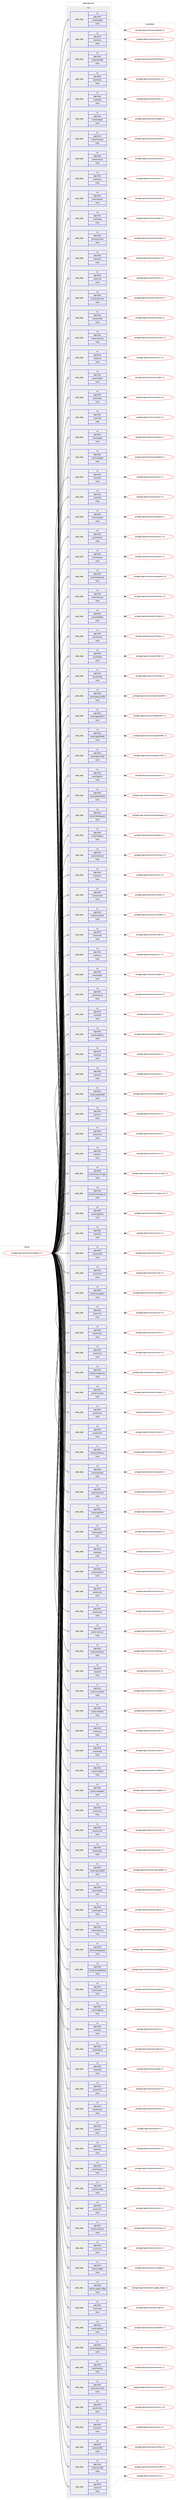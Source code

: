 digraph prolog {

# *************
# Graph options
# *************

newrank=true;
concentrate=true;
compound=true;
graph [rankdir=LR,fontname=Helvetica,fontsize=10,ranksep=1.5];#, ranksep=2.5, nodesep=0.2];
edge  [arrowhead=vee];
node  [fontname=Helvetica,fontsize=10];

# **********
# The ebuild
# **********

subgraph cluster_leftcol {
color=gray;
label=<<i>ebuild</i>>;
id [label="portage://app-text/sword-modules-1-r1", color=red, width=4, href="../app-text/sword-modules-1-r1.svg"];
}

# ****************
# The dependencies
# ****************

subgraph cluster_midcol {
color=gray;
label=<<i>dependencies</i>>;
subgraph cluster_compile {
fillcolor="#eeeeee";
style=filled;
label=<<i>compile</i>>;
}
subgraph cluster_compileandrun {
fillcolor="#eeeeee";
style=filled;
label=<<i>compile and run</i>>;
}
subgraph cluster_run {
fillcolor="#eeeeee";
style=filled;
label=<<i>run</i>>;
subgraph pack444901 {
dependency592355 [label=<<TABLE BORDER="0" CELLBORDER="1" CELLSPACING="0" CELLPADDING="4" WIDTH="220"><TR><TD ROWSPAN="6" CELLPADDING="30">pack_dep</TD></TR><TR><TD WIDTH="110">no</TD></TR><TR><TD>app-dicts</TD></TR><TR><TD>sword-abbott</TD></TR><TR><TD>none</TD></TR><TR><TD></TD></TR></TABLE>>, shape=none, color=blue];
}
id:e -> dependency592355:w [weight=20,style="solid",arrowhead="odot"];
subgraph pack444902 {
dependency592356 [label=<<TABLE BORDER="0" CELLBORDER="1" CELLSPACING="0" CELLPADDING="4" WIDTH="220"><TR><TD ROWSPAN="6" CELLPADDING="30">pack_dep</TD></TR><TR><TD WIDTH="110">no</TD></TR><TR><TD>app-dicts</TD></TR><TR><TD>sword-acv</TD></TR><TR><TD>none</TD></TR><TR><TD></TD></TR></TABLE>>, shape=none, color=blue];
}
id:e -> dependency592356:w [weight=20,style="solid",arrowhead="odot"];
subgraph pack444903 {
dependency592357 [label=<<TABLE BORDER="0" CELLBORDER="1" CELLSPACING="0" CELLPADDING="4" WIDTH="220"><TR><TD ROWSPAN="6" CELLPADDING="30">pack_dep</TD></TR><TR><TD WIDTH="110">no</TD></TR><TR><TD>app-dicts</TD></TR><TR><TD>sword-afr1953</TD></TR><TR><TD>none</TD></TR><TR><TD></TD></TR></TABLE>>, shape=none, color=blue];
}
id:e -> dependency592357:w [weight=20,style="solid",arrowhead="odot"];
subgraph pack444904 {
dependency592358 [label=<<TABLE BORDER="0" CELLBORDER="1" CELLSPACING="0" CELLPADDING="4" WIDTH="220"><TR><TD ROWSPAN="6" CELLPADDING="30">pack_dep</TD></TR><TR><TD WIDTH="110">no</TD></TR><TR><TD>app-dicts</TD></TR><TR><TD>sword-akjv</TD></TR><TR><TD>none</TD></TR><TR><TD></TD></TR></TABLE>>, shape=none, color=blue];
}
id:e -> dependency592358:w [weight=20,style="solid",arrowhead="odot"];
subgraph pack444905 {
dependency592359 [label=<<TABLE BORDER="0" CELLBORDER="1" CELLSPACING="0" CELLPADDING="4" WIDTH="220"><TR><TD ROWSPAN="6" CELLPADDING="30">pack_dep</TD></TR><TR><TD WIDTH="110">no</TD></TR><TR><TD>app-dicts</TD></TR><TR><TD>sword-alb</TD></TR><TR><TD>none</TD></TR><TR><TD></TD></TR></TABLE>>, shape=none, color=blue];
}
id:e -> dependency592359:w [weight=20,style="solid",arrowhead="odot"];
subgraph pack444906 {
dependency592360 [label=<<TABLE BORDER="0" CELLBORDER="1" CELLSPACING="0" CELLPADDING="4" WIDTH="220"><TR><TD ROWSPAN="6" CELLPADDING="30">pack_dep</TD></TR><TR><TD WIDTH="110">no</TD></TR><TR><TD>app-dicts</TD></TR><TR><TD>sword-aleppo</TD></TR><TR><TD>none</TD></TR><TR><TD></TD></TR></TABLE>>, shape=none, color=blue];
}
id:e -> dependency592360:w [weight=20,style="solid",arrowhead="odot"];
subgraph pack444907 {
dependency592361 [label=<<TABLE BORDER="0" CELLBORDER="1" CELLSPACING="0" CELLPADDING="4" WIDTH="220"><TR><TD ROWSPAN="6" CELLPADDING="30">pack_dep</TD></TR><TR><TD WIDTH="110">no</TD></TR><TR><TD>app-dicts</TD></TR><TR><TD>sword-amtract</TD></TR><TR><TD>none</TD></TR><TR><TD></TD></TR></TABLE>>, shape=none, color=blue];
}
id:e -> dependency592361:w [weight=20,style="solid",arrowhead="odot"];
subgraph pack444908 {
dependency592362 [label=<<TABLE BORDER="0" CELLBORDER="1" CELLSPACING="0" CELLPADDING="4" WIDTH="220"><TR><TD ROWSPAN="6" CELLPADDING="30">pack_dep</TD></TR><TR><TD WIDTH="110">no</TD></TR><TR><TD>app-dicts</TD></TR><TR><TD>sword-arasvd</TD></TR><TR><TD>none</TD></TR><TR><TD></TD></TR></TABLE>>, shape=none, color=blue];
}
id:e -> dependency592362:w [weight=20,style="solid",arrowhead="odot"];
subgraph pack444909 {
dependency592363 [label=<<TABLE BORDER="0" CELLBORDER="1" CELLSPACING="0" CELLPADDING="4" WIDTH="220"><TR><TD ROWSPAN="6" CELLPADDING="30">pack_dep</TD></TR><TR><TD WIDTH="110">no</TD></TR><TR><TD>app-dicts</TD></TR><TR><TD>sword-asv</TD></TR><TR><TD>none</TD></TR><TR><TD></TD></TR></TABLE>>, shape=none, color=blue];
}
id:e -> dependency592363:w [weight=20,style="solid",arrowhead="odot"];
subgraph pack444910 {
dependency592364 [label=<<TABLE BORDER="0" CELLBORDER="1" CELLSPACING="0" CELLPADDING="4" WIDTH="220"><TR><TD ROWSPAN="6" CELLPADDING="30">pack_dep</TD></TR><TR><TD WIDTH="110">no</TD></TR><TR><TD>app-dicts</TD></TR><TR><TD>sword-barnes</TD></TR><TR><TD>none</TD></TR><TR><TD></TD></TR></TABLE>>, shape=none, color=blue];
}
id:e -> dependency592364:w [weight=20,style="solid",arrowhead="odot"];
subgraph pack444911 {
dependency592365 [label=<<TABLE BORDER="0" CELLBORDER="1" CELLSPACING="0" CELLPADDING="4" WIDTH="220"><TR><TD ROWSPAN="6" CELLPADDING="30">pack_dep</TD></TR><TR><TD WIDTH="110">no</TD></TR><TR><TD>app-dicts</TD></TR><TR><TD>sword-bbe</TD></TR><TR><TD>none</TD></TR><TR><TD></TD></TR></TABLE>>, shape=none, color=blue];
}
id:e -> dependency592365:w [weight=20,style="solid",arrowhead="odot"];
subgraph pack444912 {
dependency592366 [label=<<TABLE BORDER="0" CELLBORDER="1" CELLSPACING="0" CELLPADDING="4" WIDTH="220"><TR><TD ROWSPAN="6" CELLPADDING="30">pack_dep</TD></TR><TR><TD WIDTH="110">no</TD></TR><TR><TD>app-dicts</TD></TR><TR><TD>sword-bulveren</TD></TR><TR><TD>none</TD></TR><TR><TD></TD></TR></TABLE>>, shape=none, color=blue];
}
id:e -> dependency592366:w [weight=20,style="solid",arrowhead="odot"];
subgraph pack444913 {
dependency592367 [label=<<TABLE BORDER="0" CELLBORDER="1" CELLSPACING="0" CELLPADDING="4" WIDTH="220"><TR><TD ROWSPAN="6" CELLPADDING="30">pack_dep</TD></TR><TR><TD WIDTH="110">no</TD></TR><TR><TD>app-dicts</TD></TR><TR><TD>sword-byz</TD></TR><TR><TD>none</TD></TR><TR><TD></TD></TR></TABLE>>, shape=none, color=blue];
}
id:e -> dependency592367:w [weight=20,style="solid",arrowhead="odot"];
subgraph pack444914 {
dependency592368 [label=<<TABLE BORDER="0" CELLBORDER="1" CELLSPACING="0" CELLPADDING="4" WIDTH="220"><TR><TD ROWSPAN="6" CELLPADDING="30">pack_dep</TD></TR><TR><TD WIDTH="110">no</TD></TR><TR><TD>app-dicts</TD></TR><TR><TD>sword-cbc</TD></TR><TR><TD>none</TD></TR><TR><TD></TD></TR></TABLE>>, shape=none, color=blue];
}
id:e -> dependency592368:w [weight=20,style="solid",arrowhead="odot"];
subgraph pack444915 {
dependency592369 [label=<<TABLE BORDER="0" CELLBORDER="1" CELLSPACING="0" CELLPADDING="4" WIDTH="220"><TR><TD ROWSPAN="6" CELLPADDING="30">pack_dep</TD></TR><TR><TD WIDTH="110">no</TD></TR><TR><TD>app-dicts</TD></TR><TR><TD>sword-chamorro</TD></TR><TR><TD>none</TD></TR><TR><TD></TD></TR></TABLE>>, shape=none, color=blue];
}
id:e -> dependency592369:w [weight=20,style="solid",arrowhead="odot"];
subgraph pack444916 {
dependency592370 [label=<<TABLE BORDER="0" CELLBORDER="1" CELLSPACING="0" CELLPADDING="4" WIDTH="220"><TR><TD ROWSPAN="6" CELLPADDING="30">pack_dep</TD></TR><TR><TD WIDTH="110">no</TD></TR><TR><TD>app-dicts</TD></TR><TR><TD>sword-clarke</TD></TR><TR><TD>none</TD></TR><TR><TD></TD></TR></TABLE>>, shape=none, color=blue];
}
id:e -> dependency592370:w [weight=20,style="solid",arrowhead="odot"];
subgraph pack444917 {
dependency592371 [label=<<TABLE BORDER="0" CELLBORDER="1" CELLSPACING="0" CELLPADDING="4" WIDTH="220"><TR><TD ROWSPAN="6" CELLPADDING="30">pack_dep</TD></TR><TR><TD WIDTH="110">no</TD></TR><TR><TD>app-dicts</TD></TR><TR><TD>sword-common</TD></TR><TR><TD>none</TD></TR><TR><TD></TD></TR></TABLE>>, shape=none, color=blue];
}
id:e -> dependency592371:w [weight=20,style="solid",arrowhead="odot"];
subgraph pack444918 {
dependency592372 [label=<<TABLE BORDER="0" CELLBORDER="1" CELLSPACING="0" CELLPADDING="4" WIDTH="220"><TR><TD ROWSPAN="6" CELLPADDING="30">pack_dep</TD></TR><TR><TD WIDTH="110">no</TD></TR><TR><TD>app-dicts</TD></TR><TR><TD>sword-cro</TD></TR><TR><TD>none</TD></TR><TR><TD></TD></TR></TABLE>>, shape=none, color=blue];
}
id:e -> dependency592372:w [weight=20,style="solid",arrowhead="odot"];
subgraph pack444919 {
dependency592373 [label=<<TABLE BORDER="0" CELLBORDER="1" CELLSPACING="0" CELLPADDING="4" WIDTH="220"><TR><TD ROWSPAN="6" CELLPADDING="30">pack_dep</TD></TR><TR><TD WIDTH="110">no</TD></TR><TR><TD>app-dicts</TD></TR><TR><TD>sword-czebkr</TD></TR><TR><TD>none</TD></TR><TR><TD></TD></TR></TABLE>>, shape=none, color=blue];
}
id:e -> dependency592373:w [weight=20,style="solid",arrowhead="odot"];
subgraph pack444920 {
dependency592374 [label=<<TABLE BORDER="0" CELLBORDER="1" CELLSPACING="0" CELLPADDING="4" WIDTH="220"><TR><TD ROWSPAN="6" CELLPADDING="30">pack_dep</TD></TR><TR><TD WIDTH="110">no</TD></TR><TR><TD>app-dicts</TD></TR><TR><TD>sword-daily</TD></TR><TR><TD>none</TD></TR><TR><TD></TD></TR></TABLE>>, shape=none, color=blue];
}
id:e -> dependency592374:w [weight=20,style="solid",arrowhead="odot"];
subgraph pack444921 {
dependency592375 [label=<<TABLE BORDER="0" CELLBORDER="1" CELLSPACING="0" CELLPADDING="4" WIDTH="220"><TR><TD ROWSPAN="6" CELLPADDING="30">pack_dep</TD></TR><TR><TD WIDTH="110">no</TD></TR><TR><TD>app-dicts</TD></TR><TR><TD>sword-dan</TD></TR><TR><TD>none</TD></TR><TR><TD></TD></TR></TABLE>>, shape=none, color=blue];
}
id:e -> dependency592375:w [weight=20,style="solid",arrowhead="odot"];
subgraph pack444922 {
dependency592376 [label=<<TABLE BORDER="0" CELLBORDER="1" CELLSPACING="0" CELLPADDING="4" WIDTH="220"><TR><TD ROWSPAN="6" CELLPADDING="30">pack_dep</TD></TR><TR><TD WIDTH="110">no</TD></TR><TR><TD>app-dicts</TD></TR><TR><TD>sword-darby</TD></TR><TR><TD>none</TD></TR><TR><TD></TD></TR></TABLE>>, shape=none, color=blue];
}
id:e -> dependency592376:w [weight=20,style="solid",arrowhead="odot"];
subgraph pack444923 {
dependency592377 [label=<<TABLE BORDER="0" CELLBORDER="1" CELLSPACING="0" CELLPADDING="4" WIDTH="220"><TR><TD ROWSPAN="6" CELLPADDING="30">pack_dep</TD></TR><TR><TD WIDTH="110">no</TD></TR><TR><TD>app-dicts</TD></TR><TR><TD>sword-diaglott</TD></TR><TR><TD>none</TD></TR><TR><TD></TD></TR></TABLE>>, shape=none, color=blue];
}
id:e -> dependency592377:w [weight=20,style="solid",arrowhead="odot"];
subgraph pack444924 {
dependency592378 [label=<<TABLE BORDER="0" CELLBORDER="1" CELLSPACING="0" CELLPADDING="4" WIDTH="220"><TR><TD ROWSPAN="6" CELLPADDING="30">pack_dep</TD></TR><TR><TD WIDTH="110">no</TD></TR><TR><TD>app-dicts</TD></TR><TR><TD>sword-drc</TD></TR><TR><TD>none</TD></TR><TR><TD></TD></TR></TABLE>>, shape=none, color=blue];
}
id:e -> dependency592378:w [weight=20,style="solid",arrowhead="odot"];
subgraph pack444925 {
dependency592379 [label=<<TABLE BORDER="0" CELLBORDER="1" CELLSPACING="0" CELLPADDING="4" WIDTH="220"><TR><TD ROWSPAN="6" CELLPADDING="30">pack_dep</TD></TR><TR><TD WIDTH="110">no</TD></TR><TR><TD>app-dicts</TD></TR><TR><TD>sword-dtn</TD></TR><TR><TD>none</TD></TR><TR><TD></TD></TR></TABLE>>, shape=none, color=blue];
}
id:e -> dependency592379:w [weight=20,style="solid",arrowhead="odot"];
subgraph pack444926 {
dependency592380 [label=<<TABLE BORDER="0" CELLBORDER="1" CELLSPACING="0" CELLPADDING="4" WIDTH="220"><TR><TD ROWSPAN="6" CELLPADDING="30">pack_dep</TD></TR><TR><TD WIDTH="110">no</TD></TR><TR><TD>app-dicts</TD></TR><TR><TD>sword-dutkant</TD></TR><TR><TD>none</TD></TR><TR><TD></TD></TR></TABLE>>, shape=none, color=blue];
}
id:e -> dependency592380:w [weight=20,style="solid",arrowhead="odot"];
subgraph pack444927 {
dependency592381 [label=<<TABLE BORDER="0" CELLBORDER="1" CELLSPACING="0" CELLPADDING="4" WIDTH="220"><TR><TD ROWSPAN="6" CELLPADDING="30">pack_dep</TD></TR><TR><TD WIDTH="110">no</TD></TR><TR><TD>app-dicts</TD></TR><TR><TD>sword-dutsvv</TD></TR><TR><TD>none</TD></TR><TR><TD></TD></TR></TABLE>>, shape=none, color=blue];
}
id:e -> dependency592381:w [weight=20,style="solid",arrowhead="odot"];
subgraph pack444928 {
dependency592382 [label=<<TABLE BORDER="0" CELLBORDER="1" CELLSPACING="0" CELLPADDING="4" WIDTH="220"><TR><TD ROWSPAN="6" CELLPADDING="30">pack_dep</TD></TR><TR><TD WIDTH="110">no</TD></TR><TR><TD>app-dicts</TD></TR><TR><TD>sword-easton</TD></TR><TR><TD>none</TD></TR><TR><TD></TD></TR></TABLE>>, shape=none, color=blue];
}
id:e -> dependency592382:w [weight=20,style="solid",arrowhead="odot"];
subgraph pack444929 {
dependency592383 [label=<<TABLE BORDER="0" CELLBORDER="1" CELLSPACING="0" CELLPADDING="4" WIDTH="220"><TR><TD ROWSPAN="6" CELLPADDING="30">pack_dep</TD></TR><TR><TD WIDTH="110">no</TD></TR><TR><TD>app-dicts</TD></TR><TR><TD>sword-esperanto</TD></TR><TR><TD>none</TD></TR><TR><TD></TD></TR></TABLE>>, shape=none, color=blue];
}
id:e -> dependency592383:w [weight=20,style="solid",arrowhead="odot"];
subgraph pack444930 {
dependency592384 [label=<<TABLE BORDER="0" CELLBORDER="1" CELLSPACING="0" CELLPADDING="4" WIDTH="220"><TR><TD ROWSPAN="6" CELLPADDING="30">pack_dep</TD></TR><TR><TD WIDTH="110">no</TD></TR><TR><TD>app-dicts</TD></TR><TR><TD>sword-farsiopv</TD></TR><TR><TD>none</TD></TR><TR><TD></TD></TR></TABLE>>, shape=none, color=blue];
}
id:e -> dependency592384:w [weight=20,style="solid",arrowhead="odot"];
subgraph pack444931 {
dependency592385 [label=<<TABLE BORDER="0" CELLBORDER="1" CELLSPACING="0" CELLPADDING="4" WIDTH="220"><TR><TD ROWSPAN="6" CELLPADDING="30">pack_dep</TD></TR><TR><TD WIDTH="110">no</TD></TR><TR><TD>app-dicts</TD></TR><TR><TD>sword-finbiblia</TD></TR><TR><TD>none</TD></TR><TR><TD></TD></TR></TABLE>>, shape=none, color=blue];
}
id:e -> dependency592385:w [weight=20,style="solid",arrowhead="odot"];
subgraph pack444932 {
dependency592386 [label=<<TABLE BORDER="0" CELLBORDER="1" CELLSPACING="0" CELLPADDING="4" WIDTH="220"><TR><TD ROWSPAN="6" CELLPADDING="30">pack_dep</TD></TR><TR><TD WIDTH="110">no</TD></TR><TR><TD>app-dicts</TD></TR><TR><TD>sword-finney</TD></TR><TR><TD>none</TD></TR><TR><TD></TD></TR></TABLE>>, shape=none, color=blue];
}
id:e -> dependency592386:w [weight=20,style="solid",arrowhead="odot"];
subgraph pack444933 {
dependency592387 [label=<<TABLE BORDER="0" CELLBORDER="1" CELLSPACING="0" CELLPADDING="4" WIDTH="220"><TR><TD ROWSPAN="6" CELLPADDING="30">pack_dep</TD></TR><TR><TD WIDTH="110">no</TD></TR><TR><TD>app-dicts</TD></TR><TR><TD>sword-finpr</TD></TR><TR><TD>none</TD></TR><TR><TD></TD></TR></TABLE>>, shape=none, color=blue];
}
id:e -> dependency592387:w [weight=20,style="solid",arrowhead="odot"];
subgraph pack444934 {
dependency592388 [label=<<TABLE BORDER="0" CELLBORDER="1" CELLSPACING="0" CELLPADDING="4" WIDTH="220"><TR><TD ROWSPAN="6" CELLPADDING="30">pack_dep</TD></TR><TR><TD WIDTH="110">no</TD></TR><TR><TD>app-dicts</TD></TR><TR><TD>sword-frelsg</TD></TR><TR><TD>none</TD></TR><TR><TD></TD></TR></TABLE>>, shape=none, color=blue];
}
id:e -> dependency592388:w [weight=20,style="solid",arrowhead="odot"];
subgraph pack444935 {
dependency592389 [label=<<TABLE BORDER="0" CELLBORDER="1" CELLSPACING="0" CELLPADDING="4" WIDTH="220"><TR><TD ROWSPAN="6" CELLPADDING="30">pack_dep</TD></TR><TR><TD WIDTH="110">no</TD></TR><TR><TD>app-dicts</TD></TR><TR><TD>sword-geneva1599</TD></TR><TR><TD>none</TD></TR><TR><TD></TD></TR></TABLE>>, shape=none, color=blue];
}
id:e -> dependency592389:w [weight=20,style="solid",arrowhead="odot"];
subgraph pack444936 {
dependency592390 [label=<<TABLE BORDER="0" CELLBORDER="1" CELLSPACING="0" CELLPADDING="4" WIDTH="220"><TR><TD ROWSPAN="6" CELLPADDING="30">pack_dep</TD></TR><TR><TD WIDTH="110">no</TD></TR><TR><TD>app-dicts</TD></TR><TR><TD>sword-gerelb1871</TD></TR><TR><TD>none</TD></TR><TR><TD></TD></TR></TABLE>>, shape=none, color=blue];
}
id:e -> dependency592390:w [weight=20,style="solid",arrowhead="odot"];
subgraph pack444937 {
dependency592391 [label=<<TABLE BORDER="0" CELLBORDER="1" CELLSPACING="0" CELLPADDING="4" WIDTH="220"><TR><TD ROWSPAN="6" CELLPADDING="30">pack_dep</TD></TR><TR><TD WIDTH="110">no</TD></TR><TR><TD>app-dicts</TD></TR><TR><TD>sword-gerelb1905</TD></TR><TR><TD>none</TD></TR><TR><TD></TD></TR></TABLE>>, shape=none, color=blue];
}
id:e -> dependency592391:w [weight=20,style="solid",arrowhead="odot"];
subgraph pack444938 {
dependency592392 [label=<<TABLE BORDER="0" CELLBORDER="1" CELLSPACING="0" CELLPADDING="4" WIDTH="220"><TR><TD ROWSPAN="6" CELLPADDING="30">pack_dep</TD></TR><TR><TD WIDTH="110">no</TD></TR><TR><TD>app-dicts</TD></TR><TR><TD>sword-gerlut1545</TD></TR><TR><TD>none</TD></TR><TR><TD></TD></TR></TABLE>>, shape=none, color=blue];
}
id:e -> dependency592392:w [weight=20,style="solid",arrowhead="odot"];
subgraph pack444939 {
dependency592393 [label=<<TABLE BORDER="0" CELLBORDER="1" CELLSPACING="0" CELLPADDING="4" WIDTH="220"><TR><TD ROWSPAN="6" CELLPADDING="30">pack_dep</TD></TR><TR><TD WIDTH="110">no</TD></TR><TR><TD>app-dicts</TD></TR><TR><TD>sword-gersch</TD></TR><TR><TD>none</TD></TR><TR><TD></TD></TR></TABLE>>, shape=none, color=blue];
}
id:e -> dependency592393:w [weight=20,style="solid",arrowhead="odot"];
subgraph pack444940 {
dependency592394 [label=<<TABLE BORDER="0" CELLBORDER="1" CELLSPACING="0" CELLPADDING="4" WIDTH="220"><TR><TD ROWSPAN="6" CELLPADDING="30">pack_dep</TD></TR><TR><TD WIDTH="110">no</TD></TR><TR><TD>app-dicts</TD></TR><TR><TD>sword-greekhebrew</TD></TR><TR><TD>none</TD></TR><TR><TD></TD></TR></TABLE>>, shape=none, color=blue];
}
id:e -> dependency592394:w [weight=20,style="solid",arrowhead="odot"];
subgraph pack444941 {
dependency592395 [label=<<TABLE BORDER="0" CELLBORDER="1" CELLSPACING="0" CELLPADDING="4" WIDTH="220"><TR><TD ROWSPAN="6" CELLPADDING="30">pack_dep</TD></TR><TR><TD WIDTH="110">no</TD></TR><TR><TD>app-dicts</TD></TR><TR><TD>sword-hebrewgreek</TD></TR><TR><TD>none</TD></TR><TR><TD></TD></TR></TABLE>>, shape=none, color=blue];
}
id:e -> dependency592395:w [weight=20,style="solid",arrowhead="odot"];
subgraph pack444942 {
dependency592396 [label=<<TABLE BORDER="0" CELLBORDER="1" CELLSPACING="0" CELLPADDING="4" WIDTH="220"><TR><TD ROWSPAN="6" CELLPADDING="30">pack_dep</TD></TR><TR><TD WIDTH="110">no</TD></TR><TR><TD>app-dicts</TD></TR><TR><TD>sword-heretics</TD></TR><TR><TD>none</TD></TR><TR><TD></TD></TR></TABLE>>, shape=none, color=blue];
}
id:e -> dependency592396:w [weight=20,style="solid",arrowhead="odot"];
subgraph pack444943 {
dependency592397 [label=<<TABLE BORDER="0" CELLBORDER="1" CELLSPACING="0" CELLPADDING="4" WIDTH="220"><TR><TD ROWSPAN="6" CELLPADDING="30">pack_dep</TD></TR><TR><TD WIDTH="110">no</TD></TR><TR><TD>app-dicts</TD></TR><TR><TD>sword-hitchcock</TD></TR><TR><TD>none</TD></TR><TR><TD></TD></TR></TABLE>>, shape=none, color=blue];
}
id:e -> dependency592397:w [weight=20,style="solid",arrowhead="odot"];
subgraph pack444944 {
dependency592398 [label=<<TABLE BORDER="0" CELLBORDER="1" CELLSPACING="0" CELLPADDING="4" WIDTH="220"><TR><TD ROWSPAN="6" CELLPADDING="30">pack_dep</TD></TR><TR><TD WIDTH="110">no</TD></TR><TR><TD>app-dicts</TD></TR><TR><TD>sword-hnv</TD></TR><TR><TD>none</TD></TR><TR><TD></TD></TR></TABLE>>, shape=none, color=blue];
}
id:e -> dependency592398:w [weight=20,style="solid",arrowhead="odot"];
subgraph pack444945 {
dependency592399 [label=<<TABLE BORDER="0" CELLBORDER="1" CELLSPACING="0" CELLPADDING="4" WIDTH="220"><TR><TD ROWSPAN="6" CELLPADDING="30">pack_dep</TD></TR><TR><TD WIDTH="110">no</TD></TR><TR><TD>app-dicts</TD></TR><TR><TD>sword-hunkar</TD></TR><TR><TD>none</TD></TR><TR><TD></TD></TR></TABLE>>, shape=none, color=blue];
}
id:e -> dependency592399:w [weight=20,style="solid",arrowhead="odot"];
subgraph pack444946 {
dependency592400 [label=<<TABLE BORDER="0" CELLBORDER="1" CELLSPACING="0" CELLPADDING="4" WIDTH="220"><TR><TD ROWSPAN="6" CELLPADDING="30">pack_dep</TD></TR><TR><TD WIDTH="110">no</TD></TR><TR><TD>app-dicts</TD></TR><TR><TD>sword-institutes</TD></TR><TR><TD>none</TD></TR><TR><TD></TD></TR></TABLE>>, shape=none, color=blue];
}
id:e -> dependency592400:w [weight=20,style="solid",arrowhead="odot"];
subgraph pack444947 {
dependency592401 [label=<<TABLE BORDER="0" CELLBORDER="1" CELLSPACING="0" CELLPADDING="4" WIDTH="220"><TR><TD ROWSPAN="6" CELLPADDING="30">pack_dep</TD></TR><TR><TD WIDTH="110">no</TD></TR><TR><TD>app-dicts</TD></TR><TR><TD>sword-isbe</TD></TR><TR><TD>none</TD></TR><TR><TD></TD></TR></TABLE>>, shape=none, color=blue];
}
id:e -> dependency592401:w [weight=20,style="solid",arrowhead="odot"];
subgraph pack444948 {
dependency592402 [label=<<TABLE BORDER="0" CELLBORDER="1" CELLSPACING="0" CELLPADDING="4" WIDTH="220"><TR><TD ROWSPAN="6" CELLPADDING="30">pack_dep</TD></TR><TR><TD WIDTH="110">no</TD></TR><TR><TD>app-dicts</TD></TR><TR><TD>sword-isv</TD></TR><TR><TD>none</TD></TR><TR><TD></TD></TR></TABLE>>, shape=none, color=blue];
}
id:e -> dependency592402:w [weight=20,style="solid",arrowhead="odot"];
subgraph pack444949 {
dependency592403 [label=<<TABLE BORDER="0" CELLBORDER="1" CELLSPACING="0" CELLPADDING="4" WIDTH="220"><TR><TD ROWSPAN="6" CELLPADDING="30">pack_dep</TD></TR><TR><TD WIDTH="110">no</TD></TR><TR><TD>app-dicts</TD></TR><TR><TD>sword-itadio</TD></TR><TR><TD>none</TD></TR><TR><TD></TD></TR></TABLE>>, shape=none, color=blue];
}
id:e -> dependency592403:w [weight=20,style="solid",arrowhead="odot"];
subgraph pack444950 {
dependency592404 [label=<<TABLE BORDER="0" CELLBORDER="1" CELLSPACING="0" CELLPADDING="4" WIDTH="220"><TR><TD ROWSPAN="6" CELLPADDING="30">pack_dep</TD></TR><TR><TD WIDTH="110">no</TD></TR><TR><TD>app-dicts</TD></TR><TR><TD>sword-itarive</TD></TR><TR><TD>none</TD></TR><TR><TD></TD></TR></TABLE>>, shape=none, color=blue];
}
id:e -> dependency592404:w [weight=20,style="solid",arrowhead="odot"];
subgraph pack444951 {
dependency592405 [label=<<TABLE BORDER="0" CELLBORDER="1" CELLSPACING="0" CELLPADDING="4" WIDTH="220"><TR><TD ROWSPAN="6" CELLPADDING="30">pack_dep</TD></TR><TR><TD WIDTH="110">no</TD></TR><TR><TD>app-dicts</TD></TR><TR><TD>sword-jfb</TD></TR><TR><TD>none</TD></TR><TR><TD></TD></TR></TABLE>>, shape=none, color=blue];
}
id:e -> dependency592405:w [weight=20,style="solid",arrowhead="odot"];
subgraph pack444952 {
dependency592406 [label=<<TABLE BORDER="0" CELLBORDER="1" CELLSPACING="0" CELLPADDING="4" WIDTH="220"><TR><TD ROWSPAN="6" CELLPADDING="30">pack_dep</TD></TR><TR><TD WIDTH="110">no</TD></TR><TR><TD>app-dicts</TD></TR><TR><TD>sword-josephus</TD></TR><TR><TD>none</TD></TR><TR><TD></TD></TR></TABLE>>, shape=none, color=blue];
}
id:e -> dependency592406:w [weight=20,style="solid",arrowhead="odot"];
subgraph pack444953 {
dependency592407 [label=<<TABLE BORDER="0" CELLBORDER="1" CELLSPACING="0" CELLPADDING="4" WIDTH="220"><TR><TD ROWSPAN="6" CELLPADDING="30">pack_dep</TD></TR><TR><TD WIDTH="110">no</TD></TR><TR><TD>app-dicts</TD></TR><TR><TD>sword-jps</TD></TR><TR><TD>none</TD></TR><TR><TD></TD></TR></TABLE>>, shape=none, color=blue];
}
id:e -> dependency592407:w [weight=20,style="solid",arrowhead="odot"];
subgraph pack444954 {
dependency592408 [label=<<TABLE BORDER="0" CELLBORDER="1" CELLSPACING="0" CELLPADDING="4" WIDTH="220"><TR><TD ROWSPAN="6" CELLPADDING="30">pack_dep</TD></TR><TR><TD WIDTH="110">no</TD></TR><TR><TD>app-dicts</TD></TR><TR><TD>sword-jst</TD></TR><TR><TD>none</TD></TR><TR><TD></TD></TR></TABLE>>, shape=none, color=blue];
}
id:e -> dependency592408:w [weight=20,style="solid",arrowhead="odot"];
subgraph pack444955 {
dependency592409 [label=<<TABLE BORDER="0" CELLBORDER="1" CELLSPACING="0" CELLPADDING="4" WIDTH="220"><TR><TD ROWSPAN="6" CELLPADDING="30">pack_dep</TD></TR><TR><TD WIDTH="110">no</TD></TR><TR><TD>app-dicts</TD></TR><TR><TD>sword-jubilee2000</TD></TR><TR><TD>none</TD></TR><TR><TD></TD></TR></TABLE>>, shape=none, color=blue];
}
id:e -> dependency592409:w [weight=20,style="solid",arrowhead="odot"];
subgraph pack444956 {
dependency592410 [label=<<TABLE BORDER="0" CELLBORDER="1" CELLSPACING="0" CELLPADDING="4" WIDTH="220"><TR><TD ROWSPAN="6" CELLPADDING="30">pack_dep</TD></TR><TR><TD WIDTH="110">no</TD></TR><TR><TD>app-dicts</TD></TR><TR><TD>sword-kjv</TD></TR><TR><TD>none</TD></TR><TR><TD></TD></TR></TABLE>>, shape=none, color=blue];
}
id:e -> dependency592410:w [weight=20,style="solid",arrowhead="odot"];
subgraph pack444957 {
dependency592411 [label=<<TABLE BORDER="0" CELLBORDER="1" CELLSPACING="0" CELLPADDING="4" WIDTH="220"><TR><TD ROWSPAN="6" CELLPADDING="30">pack_dep</TD></TR><TR><TD WIDTH="110">no</TD></TR><TR><TD>app-dicts</TD></TR><TR><TD>sword-kjvd</TD></TR><TR><TD>none</TD></TR><TR><TD></TD></TR></TABLE>>, shape=none, color=blue];
}
id:e -> dependency592411:w [weight=20,style="solid",arrowhead="odot"];
subgraph pack444958 {
dependency592412 [label=<<TABLE BORDER="0" CELLBORDER="1" CELLSPACING="0" CELLPADDING="4" WIDTH="220"><TR><TD ROWSPAN="6" CELLPADDING="30">pack_dep</TD></TR><TR><TD WIDTH="110">no</TD></TR><TR><TD>app-dicts</TD></TR><TR><TD>sword-klv</TD></TR><TR><TD>none</TD></TR><TR><TD></TD></TR></TABLE>>, shape=none, color=blue];
}
id:e -> dependency592412:w [weight=20,style="solid",arrowhead="odot"];
subgraph pack444959 {
dependency592413 [label=<<TABLE BORDER="0" CELLBORDER="1" CELLSPACING="0" CELLPADDING="4" WIDTH="220"><TR><TD ROWSPAN="6" CELLPADDING="30">pack_dep</TD></TR><TR><TD WIDTH="110">no</TD></TR><TR><TD>app-dicts</TD></TR><TR><TD>sword-klven_iklingon</TD></TR><TR><TD>none</TD></TR><TR><TD></TD></TR></TABLE>>, shape=none, color=blue];
}
id:e -> dependency592413:w [weight=20,style="solid",arrowhead="odot"];
subgraph pack444960 {
dependency592414 [label=<<TABLE BORDER="0" CELLBORDER="1" CELLSPACING="0" CELLPADDING="4" WIDTH="220"><TR><TD ROWSPAN="6" CELLPADDING="30">pack_dep</TD></TR><TR><TD WIDTH="110">no</TD></TR><TR><TD>app-dicts</TD></TR><TR><TD>sword-klviklingon_en</TD></TR><TR><TD>none</TD></TR><TR><TD></TD></TR></TABLE>>, shape=none, color=blue];
}
id:e -> dependency592414:w [weight=20,style="solid",arrowhead="odot"];
subgraph pack444961 {
dependency592415 [label=<<TABLE BORDER="0" CELLBORDER="1" CELLSPACING="0" CELLPADDING="4" WIDTH="220"><TR><TD ROWSPAN="6" CELLPADDING="30">pack_dep</TD></TR><TR><TD WIDTH="110">no</TD></TR><TR><TD>app-dicts</TD></TR><TR><TD>sword-lightfoot</TD></TR><TR><TD>none</TD></TR><TR><TD></TD></TR></TABLE>>, shape=none, color=blue];
}
id:e -> dependency592415:w [weight=20,style="solid",arrowhead="odot"];
subgraph pack444962 {
dependency592416 [label=<<TABLE BORDER="0" CELLBORDER="1" CELLSPACING="0" CELLPADDING="4" WIDTH="220"><TR><TD ROWSPAN="6" CELLPADDING="30">pack_dep</TD></TR><TR><TD WIDTH="110">no</TD></TR><TR><TD>app-dicts</TD></TR><TR><TD>sword-litv</TD></TR><TR><TD>none</TD></TR><TR><TD></TD></TR></TABLE>>, shape=none, color=blue];
}
id:e -> dependency592416:w [weight=20,style="solid",arrowhead="odot"];
subgraph pack444963 {
dependency592417 [label=<<TABLE BORDER="0" CELLBORDER="1" CELLSPACING="0" CELLPADDING="4" WIDTH="220"><TR><TD ROWSPAN="6" CELLPADDING="30">pack_dep</TD></TR><TR><TD WIDTH="110">no</TD></TR><TR><TD>app-dicts</TD></TR><TR><TD>sword-luther</TD></TR><TR><TD>none</TD></TR><TR><TD></TD></TR></TABLE>>, shape=none, color=blue];
}
id:e -> dependency592417:w [weight=20,style="solid",arrowhead="odot"];
subgraph pack444964 {
dependency592418 [label=<<TABLE BORDER="0" CELLBORDER="1" CELLSPACING="0" CELLPADDING="4" WIDTH="220"><TR><TD ROWSPAN="6" CELLPADDING="30">pack_dep</TD></TR><TR><TD WIDTH="110">no</TD></TR><TR><TD>app-dicts</TD></TR><TR><TD>sword-mak</TD></TR><TR><TD>none</TD></TR><TR><TD></TD></TR></TABLE>>, shape=none, color=blue];
}
id:e -> dependency592418:w [weight=20,style="solid",arrowhead="odot"];
subgraph pack444965 {
dependency592419 [label=<<TABLE BORDER="0" CELLBORDER="1" CELLSPACING="0" CELLPADDING="4" WIDTH="220"><TR><TD ROWSPAN="6" CELLPADDING="30">pack_dep</TD></TR><TR><TD WIDTH="110">no</TD></TR><TR><TD>app-dicts</TD></TR><TR><TD>sword-manxgaelic</TD></TR><TR><TD>none</TD></TR><TR><TD></TD></TR></TABLE>>, shape=none, color=blue];
}
id:e -> dependency592419:w [weight=20,style="solid",arrowhead="odot"];
subgraph pack444966 {
dependency592420 [label=<<TABLE BORDER="0" CELLBORDER="1" CELLSPACING="0" CELLPADDING="4" WIDTH="220"><TR><TD ROWSPAN="6" CELLPADDING="30">pack_dep</TD></TR><TR><TD WIDTH="110">no</TD></TR><TR><TD>app-dicts</TD></TR><TR><TD>sword-mhc</TD></TR><TR><TD>none</TD></TR><TR><TD></TD></TR></TABLE>>, shape=none, color=blue];
}
id:e -> dependency592420:w [weight=20,style="solid",arrowhead="odot"];
subgraph pack444967 {
dependency592421 [label=<<TABLE BORDER="0" CELLBORDER="1" CELLSPACING="0" CELLPADDING="4" WIDTH="220"><TR><TD ROWSPAN="6" CELLPADDING="30">pack_dep</TD></TR><TR><TD WIDTH="110">no</TD></TR><TR><TD>app-dicts</TD></TR><TR><TD>sword-mhcc</TD></TR><TR><TD>none</TD></TR><TR><TD></TD></TR></TABLE>>, shape=none, color=blue];
}
id:e -> dependency592421:w [weight=20,style="solid",arrowhead="odot"];
subgraph pack444968 {
dependency592422 [label=<<TABLE BORDER="0" CELLBORDER="1" CELLSPACING="0" CELLPADDING="4" WIDTH="220"><TR><TD ROWSPAN="6" CELLPADDING="30">pack_dep</TD></TR><TR><TD WIDTH="110">no</TD></TR><TR><TD>app-dicts</TD></TR><TR><TD>sword-mkjv</TD></TR><TR><TD>none</TD></TR><TR><TD></TD></TR></TABLE>>, shape=none, color=blue];
}
id:e -> dependency592422:w [weight=20,style="solid",arrowhead="odot"];
subgraph pack444969 {
dependency592423 [label=<<TABLE BORDER="0" CELLBORDER="1" CELLSPACING="0" CELLPADDING="4" WIDTH="220"><TR><TD ROWSPAN="6" CELLPADDING="30">pack_dep</TD></TR><TR><TD WIDTH="110">no</TD></TR><TR><TD>app-dicts</TD></TR><TR><TD>sword-montgomery</TD></TR><TR><TD>none</TD></TR><TR><TD></TD></TR></TABLE>>, shape=none, color=blue];
}
id:e -> dependency592423:w [weight=20,style="solid",arrowhead="odot"];
subgraph pack444970 {
dependency592424 [label=<<TABLE BORDER="0" CELLBORDER="1" CELLSPACING="0" CELLPADDING="4" WIDTH="220"><TR><TD ROWSPAN="6" CELLPADDING="30">pack_dep</TD></TR><TR><TD WIDTH="110">no</TD></TR><TR><TD>app-dicts</TD></TR><TR><TD>sword-murdock</TD></TR><TR><TD>none</TD></TR><TR><TD></TD></TR></TABLE>>, shape=none, color=blue];
}
id:e -> dependency592424:w [weight=20,style="solid",arrowhead="odot"];
subgraph pack444971 {
dependency592425 [label=<<TABLE BORDER="0" CELLBORDER="1" CELLSPACING="0" CELLPADDING="4" WIDTH="220"><TR><TD ROWSPAN="6" CELLPADDING="30">pack_dep</TD></TR><TR><TD WIDTH="110">no</TD></TR><TR><TD>app-dicts</TD></TR><TR><TD>sword-nave</TD></TR><TR><TD>none</TD></TR><TR><TD></TD></TR></TABLE>>, shape=none, color=blue];
}
id:e -> dependency592425:w [weight=20,style="solid",arrowhead="odot"];
subgraph pack444972 {
dependency592426 [label=<<TABLE BORDER="0" CELLBORDER="1" CELLSPACING="0" CELLPADDING="4" WIDTH="220"><TR><TD ROWSPAN="6" CELLPADDING="30">pack_dep</TD></TR><TR><TD WIDTH="110">no</TD></TR><TR><TD>app-dicts</TD></TR><TR><TD>sword-norsk</TD></TR><TR><TD>none</TD></TR><TR><TD></TD></TR></TABLE>>, shape=none, color=blue];
}
id:e -> dependency592426:w [weight=20,style="solid",arrowhead="odot"];
subgraph pack444973 {
dependency592427 [label=<<TABLE BORDER="0" CELLBORDER="1" CELLSPACING="0" CELLPADDING="4" WIDTH="220"><TR><TD ROWSPAN="6" CELLPADDING="30">pack_dep</TD></TR><TR><TD WIDTH="110">no</TD></TR><TR><TD>app-dicts</TD></TR><TR><TD>sword-orthodoxy</TD></TR><TR><TD>none</TD></TR><TR><TD></TD></TR></TABLE>>, shape=none, color=blue];
}
id:e -> dependency592427:w [weight=20,style="solid",arrowhead="odot"];
subgraph pack444974 {
dependency592428 [label=<<TABLE BORDER="0" CELLBORDER="1" CELLSPACING="0" CELLPADDING="4" WIDTH="220"><TR><TD ROWSPAN="6" CELLPADDING="30">pack_dep</TD></TR><TR><TD WIDTH="110">no</TD></TR><TR><TD>app-dicts</TD></TR><TR><TD>sword-packard</TD></TR><TR><TD>none</TD></TR><TR><TD></TD></TR></TABLE>>, shape=none, color=blue];
}
id:e -> dependency592428:w [weight=20,style="solid",arrowhead="odot"];
subgraph pack444975 {
dependency592429 [label=<<TABLE BORDER="0" CELLBORDER="1" CELLSPACING="0" CELLPADDING="4" WIDTH="220"><TR><TD ROWSPAN="6" CELLPADDING="30">pack_dep</TD></TR><TR><TD WIDTH="110">no</TD></TR><TR><TD>app-dicts</TD></TR><TR><TD>sword-personal</TD></TR><TR><TD>none</TD></TR><TR><TD></TD></TR></TABLE>>, shape=none, color=blue];
}
id:e -> dependency592429:w [weight=20,style="solid",arrowhead="odot"];
subgraph pack444976 {
dependency592430 [label=<<TABLE BORDER="0" CELLBORDER="1" CELLSPACING="0" CELLPADDING="4" WIDTH="220"><TR><TD ROWSPAN="6" CELLPADDING="30">pack_dep</TD></TR><TR><TD WIDTH="110">no</TD></TR><TR><TD>app-dicts</TD></TR><TR><TD>sword-peshitta</TD></TR><TR><TD>none</TD></TR><TR><TD></TD></TR></TABLE>>, shape=none, color=blue];
}
id:e -> dependency592430:w [weight=20,style="solid",arrowhead="odot"];
subgraph pack444977 {
dependency592431 [label=<<TABLE BORDER="0" CELLBORDER="1" CELLSPACING="0" CELLPADDING="4" WIDTH="220"><TR><TD ROWSPAN="6" CELLPADDING="30">pack_dep</TD></TR><TR><TD WIDTH="110">no</TD></TR><TR><TD>app-dicts</TD></TR><TR><TD>sword-pilgrim</TD></TR><TR><TD>none</TD></TR><TR><TD></TD></TR></TABLE>>, shape=none, color=blue];
}
id:e -> dependency592431:w [weight=20,style="solid",arrowhead="odot"];
subgraph pack444978 {
dependency592432 [label=<<TABLE BORDER="0" CELLBORDER="1" CELLSPACING="0" CELLPADDING="4" WIDTH="220"><TR><TD ROWSPAN="6" CELLPADDING="30">pack_dep</TD></TR><TR><TD WIDTH="110">no</TD></TR><TR><TD>app-dicts</TD></TR><TR><TD>sword-pnt</TD></TR><TR><TD>none</TD></TR><TR><TD></TD></TR></TABLE>>, shape=none, color=blue];
}
id:e -> dependency592432:w [weight=20,style="solid",arrowhead="odot"];
subgraph pack444979 {
dependency592433 [label=<<TABLE BORDER="0" CELLBORDER="1" CELLSPACING="0" CELLPADDING="4" WIDTH="220"><TR><TD ROWSPAN="6" CELLPADDING="30">pack_dep</TD></TR><TR><TD WIDTH="110">no</TD></TR><TR><TD>app-dicts</TD></TR><TR><TD>sword-practice</TD></TR><TR><TD>none</TD></TR><TR><TD></TD></TR></TABLE>>, shape=none, color=blue];
}
id:e -> dependency592433:w [weight=20,style="solid",arrowhead="odot"];
subgraph pack444980 {
dependency592434 [label=<<TABLE BORDER="0" CELLBORDER="1" CELLSPACING="0" CELLPADDING="4" WIDTH="220"><TR><TD ROWSPAN="6" CELLPADDING="30">pack_dep</TD></TR><TR><TD WIDTH="110">no</TD></TR><TR><TD>app-dicts</TD></TR><TR><TD>sword-rkjnt</TD></TR><TR><TD>none</TD></TR><TR><TD></TD></TR></TABLE>>, shape=none, color=blue];
}
id:e -> dependency592434:w [weight=20,style="solid",arrowhead="odot"];
subgraph pack444981 {
dependency592435 [label=<<TABLE BORDER="0" CELLBORDER="1" CELLSPACING="0" CELLPADDING="4" WIDTH="220"><TR><TD ROWSPAN="6" CELLPADDING="30">pack_dep</TD></TR><TR><TD WIDTH="110">no</TD></TR><TR><TD>app-dicts</TD></TR><TR><TD>sword-rnkjv</TD></TR><TR><TD>none</TD></TR><TR><TD></TD></TR></TABLE>>, shape=none, color=blue];
}
id:e -> dependency592435:w [weight=20,style="solid",arrowhead="odot"];
subgraph pack444982 {
dependency592436 [label=<<TABLE BORDER="0" CELLBORDER="1" CELLSPACING="0" CELLPADDING="4" WIDTH="220"><TR><TD ROWSPAN="6" CELLPADDING="30">pack_dep</TD></TR><TR><TD WIDTH="110">no</TD></TR><TR><TD>app-dicts</TD></TR><TR><TD>sword-robinson</TD></TR><TR><TD>none</TD></TR><TR><TD></TD></TR></TABLE>>, shape=none, color=blue];
}
id:e -> dependency592436:w [weight=20,style="solid",arrowhead="odot"];
subgraph pack444983 {
dependency592437 [label=<<TABLE BORDER="0" CELLBORDER="1" CELLSPACING="0" CELLPADDING="4" WIDTH="220"><TR><TD ROWSPAN="6" CELLPADDING="30">pack_dep</TD></TR><TR><TD WIDTH="110">no</TD></TR><TR><TD>app-dicts</TD></TR><TR><TD>sword-rotherham</TD></TR><TR><TD>none</TD></TR><TR><TD></TD></TR></TABLE>>, shape=none, color=blue];
}
id:e -> dependency592437:w [weight=20,style="solid",arrowhead="odot"];
subgraph pack444984 {
dependency592438 [label=<<TABLE BORDER="0" CELLBORDER="1" CELLSPACING="0" CELLPADDING="4" WIDTH="220"><TR><TD ROWSPAN="6" CELLPADDING="30">pack_dep</TD></TR><TR><TD WIDTH="110">no</TD></TR><TR><TD>app-dicts</TD></TR><TR><TD>sword-rst</TD></TR><TR><TD>none</TD></TR><TR><TD></TD></TR></TABLE>>, shape=none, color=blue];
}
id:e -> dependency592438:w [weight=20,style="solid",arrowhead="odot"];
subgraph pack444985 {
dependency592439 [label=<<TABLE BORDER="0" CELLBORDER="1" CELLSPACING="0" CELLPADDING="4" WIDTH="220"><TR><TD ROWSPAN="6" CELLPADDING="30">pack_dep</TD></TR><TR><TD WIDTH="110">no</TD></TR><TR><TD>app-dicts</TD></TR><TR><TD>sword-rusmakarij</TD></TR><TR><TD>none</TD></TR><TR><TD></TD></TR></TABLE>>, shape=none, color=blue];
}
id:e -> dependency592439:w [weight=20,style="solid",arrowhead="odot"];
subgraph pack444986 {
dependency592440 [label=<<TABLE BORDER="0" CELLBORDER="1" CELLSPACING="0" CELLPADDING="4" WIDTH="220"><TR><TD ROWSPAN="6" CELLPADDING="30">pack_dep</TD></TR><TR><TD WIDTH="110">no</TD></TR><TR><TD>app-dicts</TD></TR><TR><TD>sword-rwebster</TD></TR><TR><TD>none</TD></TR><TR><TD></TD></TR></TABLE>>, shape=none, color=blue];
}
id:e -> dependency592440:w [weight=20,style="solid",arrowhead="odot"];
subgraph pack444987 {
dependency592441 [label=<<TABLE BORDER="0" CELLBORDER="1" CELLSPACING="0" CELLPADDING="4" WIDTH="220"><TR><TD ROWSPAN="6" CELLPADDING="30">pack_dep</TD></TR><TR><TD WIDTH="110">no</TD></TR><TR><TD>app-dicts</TD></TR><TR><TD>sword-rwp</TD></TR><TR><TD>none</TD></TR><TR><TD></TD></TR></TABLE>>, shape=none, color=blue];
}
id:e -> dependency592441:w [weight=20,style="solid",arrowhead="odot"];
subgraph pack444988 {
dependency592442 [label=<<TABLE BORDER="0" CELLBORDER="1" CELLSPACING="0" CELLPADDING="4" WIDTH="220"><TR><TD ROWSPAN="6" CELLPADDING="30">pack_dep</TD></TR><TR><TD WIDTH="110">no</TD></TR><TR><TD>app-dicts</TD></TR><TR><TD>sword-saoa</TD></TR><TR><TD>none</TD></TR><TR><TD></TD></TR></TABLE>>, shape=none, color=blue];
}
id:e -> dependency592442:w [weight=20,style="solid",arrowhead="odot"];
subgraph pack444989 {
dependency592443 [label=<<TABLE BORDER="0" CELLBORDER="1" CELLSPACING="0" CELLPADDING="4" WIDTH="220"><TR><TD ROWSPAN="6" CELLPADDING="30">pack_dep</TD></TR><TR><TD WIDTH="110">no</TD></TR><TR><TD>app-dicts</TD></TR><TR><TD>sword-scofield</TD></TR><TR><TD>none</TD></TR><TR><TD></TD></TR></TABLE>>, shape=none, color=blue];
}
id:e -> dependency592443:w [weight=20,style="solid",arrowhead="odot"];
subgraph pack444990 {
dependency592444 [label=<<TABLE BORDER="0" CELLBORDER="1" CELLSPACING="0" CELLPADDING="4" WIDTH="220"><TR><TD ROWSPAN="6" CELLPADDING="30">pack_dep</TD></TR><TR><TD WIDTH="110">no</TD></TR><TR><TD>app-dicts</TD></TR><TR><TD>sword-scotsgaelic</TD></TR><TR><TD>none</TD></TR><TR><TD></TD></TR></TABLE>>, shape=none, color=blue];
}
id:e -> dependency592444:w [weight=20,style="solid",arrowhead="odot"];
subgraph pack444991 {
dependency592445 [label=<<TABLE BORDER="0" CELLBORDER="1" CELLSPACING="0" CELLPADDING="4" WIDTH="220"><TR><TD ROWSPAN="6" CELLPADDING="30">pack_dep</TD></TR><TR><TD WIDTH="110">no</TD></TR><TR><TD>app-dicts</TD></TR><TR><TD>sword-sme</TD></TR><TR><TD>none</TD></TR><TR><TD></TD></TR></TABLE>>, shape=none, color=blue];
}
id:e -> dependency592445:w [weight=20,style="solid",arrowhead="odot"];
subgraph pack444992 {
dependency592446 [label=<<TABLE BORDER="0" CELLBORDER="1" CELLSPACING="0" CELLPADDING="4" WIDTH="220"><TR><TD ROWSPAN="6" CELLPADDING="30">pack_dep</TD></TR><TR><TD WIDTH="110">no</TD></TR><TR><TD>app-dicts</TD></TR><TR><TD>sword-smith</TD></TR><TR><TD>none</TD></TR><TR><TD></TD></TR></TABLE>>, shape=none, color=blue];
}
id:e -> dependency592446:w [weight=20,style="solid",arrowhead="odot"];
subgraph pack444993 {
dependency592447 [label=<<TABLE BORDER="0" CELLBORDER="1" CELLSPACING="0" CELLPADDING="4" WIDTH="220"><TR><TD ROWSPAN="6" CELLPADDING="30">pack_dep</TD></TR><TR><TD WIDTH="110">no</TD></TR><TR><TD>app-dicts</TD></TR><TR><TD>sword-sparv</TD></TR><TR><TD>none</TD></TR><TR><TD></TD></TR></TABLE>>, shape=none, color=blue];
}
id:e -> dependency592447:w [weight=20,style="solid",arrowhead="odot"];
subgraph pack444994 {
dependency592448 [label=<<TABLE BORDER="0" CELLBORDER="1" CELLSPACING="0" CELLPADDING="4" WIDTH="220"><TR><TD ROWSPAN="6" CELLPADDING="30">pack_dep</TD></TR><TR><TD WIDTH="110">no</TD></TR><TR><TD>app-dicts</TD></TR><TR><TD>sword-sparvg2004</TD></TR><TR><TD>none</TD></TR><TR><TD></TD></TR></TABLE>>, shape=none, color=blue];
}
id:e -> dependency592448:w [weight=20,style="solid",arrowhead="odot"];
subgraph pack444995 {
dependency592449 [label=<<TABLE BORDER="0" CELLBORDER="1" CELLSPACING="0" CELLPADDING="4" WIDTH="220"><TR><TD ROWSPAN="6" CELLPADDING="30">pack_dep</TD></TR><TR><TD WIDTH="110">no</TD></TR><TR><TD>app-dicts</TD></TR><TR><TD>sword-spasev</TD></TR><TR><TD>none</TD></TR><TR><TD></TD></TR></TABLE>>, shape=none, color=blue];
}
id:e -> dependency592449:w [weight=20,style="solid",arrowhead="odot"];
subgraph pack444996 {
dependency592450 [label=<<TABLE BORDER="0" CELLBORDER="1" CELLSPACING="0" CELLPADDING="4" WIDTH="220"><TR><TD ROWSPAN="6" CELLPADDING="30">pack_dep</TD></TR><TR><TD WIDTH="110">no</TD></TR><TR><TD>app-dicts</TD></TR><TR><TD>sword-spavnt</TD></TR><TR><TD>none</TD></TR><TR><TD></TD></TR></TABLE>>, shape=none, color=blue];
}
id:e -> dependency592450:w [weight=20,style="solid",arrowhead="odot"];
subgraph pack444997 {
dependency592451 [label=<<TABLE BORDER="0" CELLBORDER="1" CELLSPACING="0" CELLPADDING="4" WIDTH="220"><TR><TD ROWSPAN="6" CELLPADDING="30">pack_dep</TD></TR><TR><TD WIDTH="110">no</TD></TR><TR><TD>app-dicts</TD></TR><TR><TD>sword-spurious</TD></TR><TR><TD>none</TD></TR><TR><TD></TD></TR></TABLE>>, shape=none, color=blue];
}
id:e -> dependency592451:w [weight=20,style="solid",arrowhead="odot"];
subgraph pack444998 {
dependency592452 [label=<<TABLE BORDER="0" CELLBORDER="1" CELLSPACING="0" CELLPADDING="4" WIDTH="220"><TR><TD ROWSPAN="6" CELLPADDING="30">pack_dep</TD></TR><TR><TD WIDTH="110">no</TD></TR><TR><TD>app-dicts</TD></TR><TR><TD>sword-strongsgreek</TD></TR><TR><TD>none</TD></TR><TR><TD></TD></TR></TABLE>>, shape=none, color=blue];
}
id:e -> dependency592452:w [weight=20,style="solid",arrowhead="odot"];
subgraph pack444999 {
dependency592453 [label=<<TABLE BORDER="0" CELLBORDER="1" CELLSPACING="0" CELLPADDING="4" WIDTH="220"><TR><TD ROWSPAN="6" CELLPADDING="30">pack_dep</TD></TR><TR><TD WIDTH="110">no</TD></TR><TR><TD>app-dicts</TD></TR><TR><TD>sword-strongshebrew</TD></TR><TR><TD>none</TD></TR><TR><TD></TD></TR></TABLE>>, shape=none, color=blue];
}
id:e -> dependency592453:w [weight=20,style="solid",arrowhead="odot"];
subgraph pack445000 {
dependency592454 [label=<<TABLE BORDER="0" CELLBORDER="1" CELLSPACING="0" CELLPADDING="4" WIDTH="220"><TR><TD ROWSPAN="6" CELLPADDING="30">pack_dep</TD></TR><TR><TD WIDTH="110">no</TD></TR><TR><TD>app-dicts</TD></TR><TR><TD>sword-swahili</TD></TR><TR><TD>none</TD></TR><TR><TD></TD></TR></TABLE>>, shape=none, color=blue];
}
id:e -> dependency592454:w [weight=20,style="solid",arrowhead="odot"];
subgraph pack445001 {
dependency592455 [label=<<TABLE BORDER="0" CELLBORDER="1" CELLSPACING="0" CELLPADDING="4" WIDTH="220"><TR><TD ROWSPAN="6" CELLPADDING="30">pack_dep</TD></TR><TR><TD WIDTH="110">no</TD></TR><TR><TD>app-dicts</TD></TR><TR><TD>sword-tagalog</TD></TR><TR><TD>none</TD></TR><TR><TD></TD></TR></TABLE>>, shape=none, color=blue];
}
id:e -> dependency592455:w [weight=20,style="solid",arrowhead="odot"];
subgraph pack445002 {
dependency592456 [label=<<TABLE BORDER="0" CELLBORDER="1" CELLSPACING="0" CELLPADDING="4" WIDTH="220"><TR><TD ROWSPAN="6" CELLPADDING="30">pack_dep</TD></TR><TR><TD WIDTH="110">no</TD></TR><TR><TD>app-dicts</TD></TR><TR><TD>sword-tcr</TD></TR><TR><TD>none</TD></TR><TR><TD></TD></TR></TABLE>>, shape=none, color=blue];
}
id:e -> dependency592456:w [weight=20,style="solid",arrowhead="odot"];
subgraph pack445003 {
dependency592457 [label=<<TABLE BORDER="0" CELLBORDER="1" CELLSPACING="0" CELLPADDING="4" WIDTH="220"><TR><TD ROWSPAN="6" CELLPADDING="30">pack_dep</TD></TR><TR><TD WIDTH="110">no</TD></TR><TR><TD>app-dicts</TD></TR><TR><TD>sword-tdavid</TD></TR><TR><TD>none</TD></TR><TR><TD></TD></TR></TABLE>>, shape=none, color=blue];
}
id:e -> dependency592457:w [weight=20,style="solid",arrowhead="odot"];
subgraph pack445004 {
dependency592458 [label=<<TABLE BORDER="0" CELLBORDER="1" CELLSPACING="0" CELLPADDING="4" WIDTH="220"><TR><TD ROWSPAN="6" CELLPADDING="30">pack_dep</TD></TR><TR><TD WIDTH="110">no</TD></TR><TR><TD>app-dicts</TD></TR><TR><TD>sword-tfg</TD></TR><TR><TD>none</TD></TR><TR><TD></TD></TR></TABLE>>, shape=none, color=blue];
}
id:e -> dependency592458:w [weight=20,style="solid",arrowhead="odot"];
subgraph pack445005 {
dependency592459 [label=<<TABLE BORDER="0" CELLBORDER="1" CELLSPACING="0" CELLPADDING="4" WIDTH="220"><TR><TD ROWSPAN="6" CELLPADDING="30">pack_dep</TD></TR><TR><TD WIDTH="110">no</TD></TR><TR><TD>app-dicts</TD></TR><TR><TD>sword-tisch</TD></TR><TR><TD>none</TD></TR><TR><TD></TD></TR></TABLE>>, shape=none, color=blue];
}
id:e -> dependency592459:w [weight=20,style="solid",arrowhead="odot"];
subgraph pack445006 {
dependency592460 [label=<<TABLE BORDER="0" CELLBORDER="1" CELLSPACING="0" CELLPADDING="4" WIDTH="220"><TR><TD ROWSPAN="6" CELLPADDING="30">pack_dep</TD></TR><TR><TD WIDTH="110">no</TD></TR><TR><TD>app-dicts</TD></TR><TR><TD>sword-torrey</TD></TR><TR><TD>none</TD></TR><TR><TD></TD></TR></TABLE>>, shape=none, color=blue];
}
id:e -> dependency592460:w [weight=20,style="solid",arrowhead="odot"];
subgraph pack445007 {
dependency592461 [label=<<TABLE BORDER="0" CELLBORDER="1" CELLSPACING="0" CELLPADDING="4" WIDTH="220"><TR><TD ROWSPAN="6" CELLPADDING="30">pack_dep</TD></TR><TR><TD WIDTH="110">no</TD></TR><TR><TD>app-dicts</TD></TR><TR><TD>sword-tr</TD></TR><TR><TD>none</TD></TR><TR><TD></TD></TR></TABLE>>, shape=none, color=blue];
}
id:e -> dependency592461:w [weight=20,style="solid",arrowhead="odot"];
subgraph pack445008 {
dependency592462 [label=<<TABLE BORDER="0" CELLBORDER="1" CELLSPACING="0" CELLPADDING="4" WIDTH="220"><TR><TD ROWSPAN="6" CELLPADDING="30">pack_dep</TD></TR><TR><TD WIDTH="110">no</TD></TR><TR><TD>app-dicts</TD></TR><TR><TD>sword-tsk</TD></TR><TR><TD>none</TD></TR><TR><TD></TD></TR></TABLE>>, shape=none, color=blue];
}
id:e -> dependency592462:w [weight=20,style="solid",arrowhead="odot"];
subgraph pack445009 {
dependency592463 [label=<<TABLE BORDER="0" CELLBORDER="1" CELLSPACING="0" CELLPADDING="4" WIDTH="220"><TR><TD ROWSPAN="6" CELLPADDING="30">pack_dep</TD></TR><TR><TD WIDTH="110">no</TD></TR><TR><TD>app-dicts</TD></TR><TR><TD>sword-twenty</TD></TR><TR><TD>none</TD></TR><TR><TD></TD></TR></TABLE>>, shape=none, color=blue];
}
id:e -> dependency592463:w [weight=20,style="solid",arrowhead="odot"];
subgraph pack445010 {
dependency592464 [label=<<TABLE BORDER="0" CELLBORDER="1" CELLSPACING="0" CELLPADDING="4" WIDTH="220"><TR><TD ROWSPAN="6" CELLPADDING="30">pack_dep</TD></TR><TR><TD WIDTH="110">no</TD></TR><TR><TD>app-dicts</TD></TR><TR><TD>sword-tyndale</TD></TR><TR><TD>none</TD></TR><TR><TD></TD></TR></TABLE>>, shape=none, color=blue];
}
id:e -> dependency592464:w [weight=20,style="solid",arrowhead="odot"];
subgraph pack445011 {
dependency592465 [label=<<TABLE BORDER="0" CELLBORDER="1" CELLSPACING="0" CELLPADDING="4" WIDTH="220"><TR><TD ROWSPAN="6" CELLPADDING="30">pack_dep</TD></TR><TR><TD WIDTH="110">no</TD></TR><TR><TD>app-dicts</TD></TR><TR><TD>sword-ukjv</TD></TR><TR><TD>none</TD></TR><TR><TD></TD></TR></TABLE>>, shape=none, color=blue];
}
id:e -> dependency592465:w [weight=20,style="solid",arrowhead="odot"];
subgraph pack445012 {
dependency592466 [label=<<TABLE BORDER="0" CELLBORDER="1" CELLSPACING="0" CELLPADDING="4" WIDTH="220"><TR><TD ROWSPAN="6" CELLPADDING="30">pack_dep</TD></TR><TR><TD WIDTH="110">no</TD></TR><TR><TD>app-dicts</TD></TR><TR><TD>sword-ukrainian</TD></TR><TR><TD>none</TD></TR><TR><TD></TD></TR></TABLE>>, shape=none, color=blue];
}
id:e -> dependency592466:w [weight=20,style="solid",arrowhead="odot"];
subgraph pack445013 {
dependency592467 [label=<<TABLE BORDER="0" CELLBORDER="1" CELLSPACING="0" CELLPADDING="4" WIDTH="220"><TR><TD ROWSPAN="6" CELLPADDING="30">pack_dep</TD></TR><TR><TD WIDTH="110">no</TD></TR><TR><TD>app-dicts</TD></TR><TR><TD>sword-uma</TD></TR><TR><TD>none</TD></TR><TR><TD></TD></TR></TABLE>>, shape=none, color=blue];
}
id:e -> dependency592467:w [weight=20,style="solid",arrowhead="odot"];
subgraph pack445014 {
dependency592468 [label=<<TABLE BORDER="0" CELLBORDER="1" CELLSPACING="0" CELLPADDING="4" WIDTH="220"><TR><TD ROWSPAN="6" CELLPADDING="30">pack_dep</TD></TR><TR><TD WIDTH="110">no</TD></TR><TR><TD>app-dicts</TD></TR><TR><TD>sword-vulgate</TD></TR><TR><TD>none</TD></TR><TR><TD></TD></TR></TABLE>>, shape=none, color=blue];
}
id:e -> dependency592468:w [weight=20,style="solid",arrowhead="odot"];
subgraph pack445015 {
dependency592469 [label=<<TABLE BORDER="0" CELLBORDER="1" CELLSPACING="0" CELLPADDING="4" WIDTH="220"><TR><TD ROWSPAN="6" CELLPADDING="30">pack_dep</TD></TR><TR><TD WIDTH="110">no</TD></TR><TR><TD>app-dicts</TD></TR><TR><TD>sword-vulgate_hebps</TD></TR><TR><TD>none</TD></TR><TR><TD></TD></TR></TABLE>>, shape=none, color=blue];
}
id:e -> dependency592469:w [weight=20,style="solid",arrowhead="odot"];
subgraph pack445016 {
dependency592470 [label=<<TABLE BORDER="0" CELLBORDER="1" CELLSPACING="0" CELLPADDING="4" WIDTH="220"><TR><TD ROWSPAN="6" CELLPADDING="30">pack_dep</TD></TR><TR><TD WIDTH="110">no</TD></TR><TR><TD>app-dicts</TD></TR><TR><TD>sword-web</TD></TR><TR><TD>none</TD></TR><TR><TD></TD></TR></TABLE>>, shape=none, color=blue];
}
id:e -> dependency592470:w [weight=20,style="solid",arrowhead="odot"];
subgraph pack445017 {
dependency592471 [label=<<TABLE BORDER="0" CELLBORDER="1" CELLSPACING="0" CELLPADDING="4" WIDTH="220"><TR><TD ROWSPAN="6" CELLPADDING="30">pack_dep</TD></TR><TR><TD WIDTH="110">no</TD></TR><TR><TD>app-dicts</TD></TR><TR><TD>sword-webster</TD></TR><TR><TD>none</TD></TR><TR><TD></TD></TR></TABLE>>, shape=none, color=blue];
}
id:e -> dependency592471:w [weight=20,style="solid",arrowhead="odot"];
subgraph pack445018 {
dependency592472 [label=<<TABLE BORDER="0" CELLBORDER="1" CELLSPACING="0" CELLPADDING="4" WIDTH="220"><TR><TD ROWSPAN="6" CELLPADDING="30">pack_dep</TD></TR><TR><TD WIDTH="110">no</TD></TR><TR><TD>app-dicts</TD></TR><TR><TD>sword-webstersdict</TD></TR><TR><TD>none</TD></TR><TR><TD></TD></TR></TABLE>>, shape=none, color=blue];
}
id:e -> dependency592472:w [weight=20,style="solid",arrowhead="odot"];
subgraph pack445019 {
dependency592473 [label=<<TABLE BORDER="0" CELLBORDER="1" CELLSPACING="0" CELLPADDING="4" WIDTH="220"><TR><TD ROWSPAN="6" CELLPADDING="30">pack_dep</TD></TR><TR><TD WIDTH="110">no</TD></TR><TR><TD>app-dicts</TD></TR><TR><TD>sword-wesley</TD></TR><TR><TD>none</TD></TR><TR><TD></TD></TR></TABLE>>, shape=none, color=blue];
}
id:e -> dependency592473:w [weight=20,style="solid",arrowhead="odot"];
subgraph pack445020 {
dependency592474 [label=<<TABLE BORDER="0" CELLBORDER="1" CELLSPACING="0" CELLPADDING="4" WIDTH="220"><TR><TD ROWSPAN="6" CELLPADDING="30">pack_dep</TD></TR><TR><TD WIDTH="110">no</TD></TR><TR><TD>app-dicts</TD></TR><TR><TD>sword-weymouth</TD></TR><TR><TD>none</TD></TR><TR><TD></TD></TR></TABLE>>, shape=none, color=blue];
}
id:e -> dependency592474:w [weight=20,style="solid",arrowhead="odot"];
subgraph pack445021 {
dependency592475 [label=<<TABLE BORDER="0" CELLBORDER="1" CELLSPACING="0" CELLPADDING="4" WIDTH="220"><TR><TD ROWSPAN="6" CELLPADDING="30">pack_dep</TD></TR><TR><TD WIDTH="110">no</TD></TR><TR><TD>app-dicts</TD></TR><TR><TD>sword-whnu</TD></TR><TR><TD>none</TD></TR><TR><TD></TD></TR></TABLE>>, shape=none, color=blue];
}
id:e -> dependency592475:w [weight=20,style="solid",arrowhead="odot"];
subgraph pack445022 {
dependency592476 [label=<<TABLE BORDER="0" CELLBORDER="1" CELLSPACING="0" CELLPADDING="4" WIDTH="220"><TR><TD ROWSPAN="6" CELLPADDING="30">pack_dep</TD></TR><TR><TD WIDTH="110">no</TD></TR><TR><TD>app-dicts</TD></TR><TR><TD>sword-wlc</TD></TR><TR><TD>none</TD></TR><TR><TD></TD></TR></TABLE>>, shape=none, color=blue];
}
id:e -> dependency592476:w [weight=20,style="solid",arrowhead="odot"];
subgraph pack445023 {
dependency592477 [label=<<TABLE BORDER="0" CELLBORDER="1" CELLSPACING="0" CELLPADDING="4" WIDTH="220"><TR><TD ROWSPAN="6" CELLPADDING="30">pack_dep</TD></TR><TR><TD WIDTH="110">no</TD></TR><TR><TD>app-dicts</TD></TR><TR><TD>sword-wulfila</TD></TR><TR><TD>none</TD></TR><TR><TD></TD></TR></TABLE>>, shape=none, color=blue];
}
id:e -> dependency592477:w [weight=20,style="solid",arrowhead="odot"];
subgraph pack445024 {
dependency592478 [label=<<TABLE BORDER="0" CELLBORDER="1" CELLSPACING="0" CELLPADDING="4" WIDTH="220"><TR><TD ROWSPAN="6" CELLPADDING="30">pack_dep</TD></TR><TR><TD WIDTH="110">no</TD></TR><TR><TD>app-dicts</TD></TR><TR><TD>sword-wycliffe</TD></TR><TR><TD>none</TD></TR><TR><TD></TD></TR></TABLE>>, shape=none, color=blue];
}
id:e -> dependency592478:w [weight=20,style="solid",arrowhead="odot"];
subgraph pack445025 {
dependency592479 [label=<<TABLE BORDER="0" CELLBORDER="1" CELLSPACING="0" CELLPADDING="4" WIDTH="220"><TR><TD ROWSPAN="6" CELLPADDING="30">pack_dep</TD></TR><TR><TD WIDTH="110">no</TD></TR><TR><TD>app-dicts</TD></TR><TR><TD>sword-ylt</TD></TR><TR><TD>none</TD></TR><TR><TD></TD></TR></TABLE>>, shape=none, color=blue];
}
id:e -> dependency592479:w [weight=20,style="solid",arrowhead="odot"];
}
}

# **************
# The candidates
# **************

subgraph cluster_choices {
rank=same;
color=gray;
label=<<i>candidates</i>>;

subgraph choice444901 {
color=black;
nodesep=1;
choice971121124510010599116115471151191111141004597989811111611645494649 [label="portage://app-dicts/sword-abbott-1.1", color=red, width=4,href="../app-dicts/sword-abbott-1.1.svg"];
dependency592355:e -> choice971121124510010599116115471151191111141004597989811111611645494649:w [style=dotted,weight="100"];
}
subgraph choice444902 {
color=black;
nodesep=1;
choice9711211245100105991161154711511911111410045979911845504648 [label="portage://app-dicts/sword-acv-2.0", color=red, width=4,href="../app-dicts/sword-acv-2.0.svg"];
dependency592356:e -> choice9711211245100105991161154711511911111410045979911845504648:w [style=dotted,weight="100"];
}
subgraph choice444903 {
color=black;
nodesep=1;
choice9711211245100105991161154711511911111410045971021144957535145494650 [label="portage://app-dicts/sword-afr1953-1.2", color=red, width=4,href="../app-dicts/sword-afr1953-1.2.svg"];
dependency592357:e -> choice9711211245100105991161154711511911111410045971021144957535145494650:w [style=dotted,weight="100"];
}
subgraph choice444904 {
color=black;
nodesep=1;
choice97112112451001059911611547115119111114100459710710611845494652 [label="portage://app-dicts/sword-akjv-1.4", color=red, width=4,href="../app-dicts/sword-akjv-1.4.svg"];
dependency592358:e -> choice97112112451001059911611547115119111114100459710710611845494652:w [style=dotted,weight="100"];
}
subgraph choice444905 {
color=black;
nodesep=1;
choice9711211245100105991161154711511911111410045971089845494650 [label="portage://app-dicts/sword-alb-1.2", color=red, width=4,href="../app-dicts/sword-alb-1.2.svg"];
dependency592359:e -> choice9711211245100105991161154711511911111410045971089845494650:w [style=dotted,weight="100"];
}
subgraph choice444906 {
color=black;
nodesep=1;
choice97112112451001059911611547115119111114100459710810111211211145494649 [label="portage://app-dicts/sword-aleppo-1.1", color=red, width=4,href="../app-dicts/sword-aleppo-1.1.svg"];
dependency592360:e -> choice97112112451001059911611547115119111114100459710810111211211145494649:w [style=dotted,weight="100"];
}
subgraph choice444907 {
color=black;
nodesep=1;
choice971121124510010599116115471151191111141004597109116114979911645494649 [label="portage://app-dicts/sword-amtract-1.1", color=red, width=4,href="../app-dicts/sword-amtract-1.1.svg"];
dependency592361:e -> choice971121124510010599116115471151191111141004597109116114979911645494649:w [style=dotted,weight="100"];
}
subgraph choice444908 {
color=black;
nodesep=1;
choice9711211245100105991161154711511911111410045971149711511810045494649 [label="portage://app-dicts/sword-arasvd-1.1", color=red, width=4,href="../app-dicts/sword-arasvd-1.1.svg"];
dependency592362:e -> choice9711211245100105991161154711511911111410045971149711511810045494649:w [style=dotted,weight="100"];
}
subgraph choice444909 {
color=black;
nodesep=1;
choice97112112451001059911611547115119111114100459711511845494651 [label="portage://app-dicts/sword-asv-1.3", color=red, width=4,href="../app-dicts/sword-asv-1.3.svg"];
dependency592363:e -> choice97112112451001059911611547115119111114100459711511845494651:w [style=dotted,weight="100"];
}
subgraph choice444910 {
color=black;
nodesep=1;
choice9711211245100105991161154711511911111410045989711411010111545494649 [label="portage://app-dicts/sword-barnes-1.1", color=red, width=4,href="../app-dicts/sword-barnes-1.1.svg"];
dependency592364:e -> choice9711211245100105991161154711511911111410045989711411010111545494649:w [style=dotted,weight="100"];
}
subgraph choice444911 {
color=black;
nodesep=1;
choice9711211245100105991161154711511911111410045989810145494651 [label="portage://app-dicts/sword-bbe-1.3", color=red, width=4,href="../app-dicts/sword-bbe-1.3.svg"];
dependency592365:e -> choice9711211245100105991161154711511911111410045989810145494651:w [style=dotted,weight="100"];
}
subgraph choice444912 {
color=black;
nodesep=1;
choice97112112451001059911611547115119111114100459811710811810111410111045494648 [label="portage://app-dicts/sword-bulveren-1.0", color=red, width=4,href="../app-dicts/sword-bulveren-1.0.svg"];
dependency592366:e -> choice97112112451001059911611547115119111114100459811710811810111410111045494648:w [style=dotted,weight="100"];
}
subgraph choice444913 {
color=black;
nodesep=1;
choice9711211245100105991161154711511911111410045981211224549464948 [label="portage://app-dicts/sword-byz-1.10", color=red, width=4,href="../app-dicts/sword-byz-1.10.svg"];
dependency592367:e -> choice9711211245100105991161154711511911111410045981211224549464948:w [style=dotted,weight="100"];
}
subgraph choice444914 {
color=black;
nodesep=1;
choice971121124510010599116115471151191111141004599989945494649 [label="portage://app-dicts/sword-cbc-1.1", color=red, width=4,href="../app-dicts/sword-cbc-1.1.svg"];
dependency592368:e -> choice971121124510010599116115471151191111141004599989945494649:w [style=dotted,weight="100"];
}
subgraph choice444915 {
color=black;
nodesep=1;
choice9711211245100105991161154711511911111410045991049710911111411411145504655 [label="portage://app-dicts/sword-chamorro-2.7", color=red, width=4,href="../app-dicts/sword-chamorro-2.7.svg"];
dependency592369:e -> choice9711211245100105991161154711511911111410045991049710911111411411145504655:w [style=dotted,weight="100"];
}
subgraph choice444916 {
color=black;
nodesep=1;
choice9711211245100105991161154711511911111410045991089711410710145494648 [label="portage://app-dicts/sword-clarke-1.0", color=red, width=4,href="../app-dicts/sword-clarke-1.0.svg"];
dependency592370:e -> choice9711211245100105991161154711511911111410045991089711410710145494648:w [style=dotted,weight="100"];
}
subgraph choice444917 {
color=black;
nodesep=1;
choice97112112451001059911611547115119111114100459911110910911111045494651 [label="portage://app-dicts/sword-common-1.3", color=red, width=4,href="../app-dicts/sword-common-1.3.svg"];
dependency592371:e -> choice97112112451001059911611547115119111114100459911110910911111045494651:w [style=dotted,weight="100"];
}
subgraph choice444918 {
color=black;
nodesep=1;
choice97112112451001059911611547115119111114100459911411145494648 [label="portage://app-dicts/sword-cro-1.0", color=red, width=4,href="../app-dicts/sword-cro-1.0.svg"];
dependency592372:e -> choice97112112451001059911611547115119111114100459911411145494648:w [style=dotted,weight="100"];
}
subgraph choice444919 {
color=black;
nodesep=1;
choice9711211245100105991161154711511911111410045991221019810711445494649 [label="portage://app-dicts/sword-czebkr-1.1", color=red, width=4,href="../app-dicts/sword-czebkr-1.1.svg"];
dependency592373:e -> choice9711211245100105991161154711511911111410045991221019810711445494649:w [style=dotted,weight="100"];
}
subgraph choice444920 {
color=black;
nodesep=1;
choice97112112451001059911611547115119111114100451009710510812145494648 [label="portage://app-dicts/sword-daily-1.0", color=red, width=4,href="../app-dicts/sword-daily-1.0.svg"];
dependency592374:e -> choice97112112451001059911611547115119111114100451009710510812145494648:w [style=dotted,weight="100"];
}
subgraph choice444921 {
color=black;
nodesep=1;
choice97112112451001059911611547115119111114100451009711045504649 [label="portage://app-dicts/sword-dan-2.1", color=red, width=4,href="../app-dicts/sword-dan-2.1.svg"];
dependency592375:e -> choice97112112451001059911611547115119111114100451009711045504649:w [style=dotted,weight="100"];
}
subgraph choice444922 {
color=black;
nodesep=1;
choice9711211245100105991161154711511911111410045100971149812145494649 [label="portage://app-dicts/sword-darby-1.1", color=red, width=4,href="../app-dicts/sword-darby-1.1.svg"];
dependency592376:e -> choice9711211245100105991161154711511911111410045100971149812145494649:w [style=dotted,weight="100"];
}
subgraph choice444923 {
color=black;
nodesep=1;
choice97112112451001059911611547115119111114100451001059710310811111611645494649 [label="portage://app-dicts/sword-diaglott-1.1", color=red, width=4,href="../app-dicts/sword-diaglott-1.1.svg"];
dependency592377:e -> choice97112112451001059911611547115119111114100451001059710310811111611645494649:w [style=dotted,weight="100"];
}
subgraph choice444924 {
color=black;
nodesep=1;
choice97112112451001059911611547115119111114100451001149945494649 [label="portage://app-dicts/sword-drc-1.1", color=red, width=4,href="../app-dicts/sword-drc-1.1.svg"];
dependency592378:e -> choice97112112451001059911611547115119111114100451001149945494649:w [style=dotted,weight="100"];
}
subgraph choice444925 {
color=black;
nodesep=1;
choice971121124510010599116115471151191111141004510011611045494648 [label="portage://app-dicts/sword-dtn-1.0", color=red, width=4,href="../app-dicts/sword-dtn-1.0.svg"];
dependency592379:e -> choice971121124510010599116115471151191111141004510011611045494648:w [style=dotted,weight="100"];
}
subgraph choice444926 {
color=black;
nodesep=1;
choice97112112451001059911611547115119111114100451001171161079711011645494649 [label="portage://app-dicts/sword-dutkant-1.1", color=red, width=4,href="../app-dicts/sword-dutkant-1.1.svg"];
dependency592380:e -> choice97112112451001059911611547115119111114100451001171161079711011645494649:w [style=dotted,weight="100"];
}
subgraph choice444927 {
color=black;
nodesep=1;
choice971121124510010599116115471151191111141004510011711611511811845494653 [label="portage://app-dicts/sword-dutsvv-1.5", color=red, width=4,href="../app-dicts/sword-dutsvv-1.5.svg"];
dependency592381:e -> choice971121124510010599116115471151191111141004510011711611511811845494653:w [style=dotted,weight="100"];
}
subgraph choice444928 {
color=black;
nodesep=1;
choice97112112451001059911611547115119111114100451019711511611111045494650 [label="portage://app-dicts/sword-easton-1.2", color=red, width=4,href="../app-dicts/sword-easton-1.2.svg"];
dependency592382:e -> choice97112112451001059911611547115119111114100451019711511611111045494650:w [style=dotted,weight="100"];
}
subgraph choice444929 {
color=black;
nodesep=1;
choice97112112451001059911611547115119111114100451011151121011149711011611145494654 [label="portage://app-dicts/sword-esperanto-1.6", color=red, width=4,href="../app-dicts/sword-esperanto-1.6.svg"];
dependency592383:e -> choice97112112451001059911611547115119111114100451011151121011149711011611145494654:w [style=dotted,weight="100"];
}
subgraph choice444930 {
color=black;
nodesep=1;
choice97112112451001059911611547115119111114100451029711411510511111211845494648 [label="portage://app-dicts/sword-farsiopv-1.0", color=red, width=4,href="../app-dicts/sword-farsiopv-1.0.svg"];
dependency592384:e -> choice97112112451001059911611547115119111114100451029711411510511111211845494648:w [style=dotted,weight="100"];
}
subgraph choice444931 {
color=black;
nodesep=1;
choice971121124510010599116115471151191111141004510210511098105981081059745494649 [label="portage://app-dicts/sword-finbiblia-1.1", color=red, width=4,href="../app-dicts/sword-finbiblia-1.1.svg"];
dependency592385:e -> choice971121124510010599116115471151191111141004510210511098105981081059745494649:w [style=dotted,weight="100"];
}
subgraph choice444932 {
color=black;
nodesep=1;
choice971121124510010599116115471151191111141004510210511011010112145494649 [label="portage://app-dicts/sword-finney-1.1", color=red, width=4,href="../app-dicts/sword-finney-1.1.svg"];
dependency592386:e -> choice971121124510010599116115471151191111141004510210511011010112145494649:w [style=dotted,weight="100"];
}
subgraph choice444933 {
color=black;
nodesep=1;
choice971121124510010599116115471151191111141004510210511011211445494650 [label="portage://app-dicts/sword-finpr-1.2", color=red, width=4,href="../app-dicts/sword-finpr-1.2.svg"];
dependency592387:e -> choice971121124510010599116115471151191111141004510210511011211445494650:w [style=dotted,weight="100"];
}
subgraph choice444934 {
color=black;
nodesep=1;
choice971121124510010599116115471151191111141004510211410110811510345494651 [label="portage://app-dicts/sword-frelsg-1.3", color=red, width=4,href="../app-dicts/sword-frelsg-1.3.svg"];
dependency592388:e -> choice971121124510010599116115471151191111141004510211410110811510345494651:w [style=dotted,weight="100"];
}
subgraph choice444935 {
color=black;
nodesep=1;
choice9711211245100105991161154711511911111410045103101110101118974953575745494649 [label="portage://app-dicts/sword-geneva1599-1.1", color=red, width=4,href="../app-dicts/sword-geneva1599-1.1.svg"];
dependency592389:e -> choice9711211245100105991161154711511911111410045103101110101118974953575745494649:w [style=dotted,weight="100"];
}
subgraph choice444936 {
color=black;
nodesep=1;
choice9711211245100105991161154711511911111410045103101114101108984956554945494649 [label="portage://app-dicts/sword-gerelb1871-1.1", color=red, width=4,href="../app-dicts/sword-gerelb1871-1.1.svg"];
dependency592390:e -> choice9711211245100105991161154711511911111410045103101114101108984956554945494649:w [style=dotted,weight="100"];
}
subgraph choice444937 {
color=black;
nodesep=1;
choice9711211245100105991161154711511911111410045103101114101108984957485345494653 [label="portage://app-dicts/sword-gerelb1905-1.5", color=red, width=4,href="../app-dicts/sword-gerelb1905-1.5.svg"];
dependency592391:e -> choice9711211245100105991161154711511911111410045103101114101108984957485345494653:w [style=dotted,weight="100"];
}
subgraph choice444938 {
color=black;
nodesep=1;
choice97112112451001059911611547115119111114100451031011141081171164953525345494650 [label="portage://app-dicts/sword-gerlut1545-1.2", color=red, width=4,href="../app-dicts/sword-gerlut1545-1.2.svg"];
dependency592392:e -> choice97112112451001059911611547115119111114100451031011141081171164953525345494650:w [style=dotted,weight="100"];
}
subgraph choice444939 {
color=black;
nodesep=1;
choice97112112451001059911611547115119111114100451031011141159910445494649 [label="portage://app-dicts/sword-gersch-1.1", color=red, width=4,href="../app-dicts/sword-gersch-1.1.svg"];
dependency592393:e -> choice97112112451001059911611547115119111114100451031011141159910445494649:w [style=dotted,weight="100"];
}
subgraph choice444940 {
color=black;
nodesep=1;
choice97112112451001059911611547115119111114100451031141011011071041019811410111945494649 [label="portage://app-dicts/sword-greekhebrew-1.1", color=red, width=4,href="../app-dicts/sword-greekhebrew-1.1.svg"];
dependency592394:e -> choice97112112451001059911611547115119111114100451031141011011071041019811410111945494649:w [style=dotted,weight="100"];
}
subgraph choice444941 {
color=black;
nodesep=1;
choice97112112451001059911611547115119111114100451041019811410111910311410110110745494649 [label="portage://app-dicts/sword-hebrewgreek-1.1", color=red, width=4,href="../app-dicts/sword-hebrewgreek-1.1.svg"];
dependency592395:e -> choice97112112451001059911611547115119111114100451041019811410111910311410110110745494649:w [style=dotted,weight="100"];
}
subgraph choice444942 {
color=black;
nodesep=1;
choice97112112451001059911611547115119111114100451041011141011161059911545494649 [label="portage://app-dicts/sword-heretics-1.1", color=red, width=4,href="../app-dicts/sword-heretics-1.1.svg"];
dependency592396:e -> choice97112112451001059911611547115119111114100451041011141011161059911545494649:w [style=dotted,weight="100"];
}
subgraph choice444943 {
color=black;
nodesep=1;
choice971121124510010599116115471151191111141004510410511699104991119910745494651 [label="portage://app-dicts/sword-hitchcock-1.3", color=red, width=4,href="../app-dicts/sword-hitchcock-1.3.svg"];
dependency592397:e -> choice971121124510010599116115471151191111141004510410511699104991119910745494651:w [style=dotted,weight="100"];
}
subgraph choice444944 {
color=black;
nodesep=1;
choice971121124510010599116115471151191111141004510411011845494656 [label="portage://app-dicts/sword-hnv-1.8", color=red, width=4,href="../app-dicts/sword-hnv-1.8.svg"];
dependency592398:e -> choice971121124510010599116115471151191111141004510411011845494656:w [style=dotted,weight="100"];
}
subgraph choice444945 {
color=black;
nodesep=1;
choice97112112451001059911611547115119111114100451041171101079711445494655 [label="portage://app-dicts/sword-hunkar-1.7", color=red, width=4,href="../app-dicts/sword-hunkar-1.7.svg"];
dependency592399:e -> choice97112112451001059911611547115119111114100451041171101079711445494655:w [style=dotted,weight="100"];
}
subgraph choice444946 {
color=black;
nodesep=1;
choice971121124510010599116115471151191111141004510511011511610511611711610111545494650 [label="portage://app-dicts/sword-institutes-1.2", color=red, width=4,href="../app-dicts/sword-institutes-1.2.svg"];
dependency592400:e -> choice971121124510010599116115471151191111141004510511011511610511611711610111545494650:w [style=dotted,weight="100"];
}
subgraph choice444947 {
color=black;
nodesep=1;
choice97112112451001059911611547115119111114100451051159810145494654 [label="portage://app-dicts/sword-isbe-1.6", color=red, width=4,href="../app-dicts/sword-isbe-1.6.svg"];
dependency592401:e -> choice97112112451001059911611547115119111114100451051159810145494654:w [style=dotted,weight="100"];
}
subgraph choice444948 {
color=black;
nodesep=1;
choice971121124510010599116115471151191111141004510511511845494653 [label="portage://app-dicts/sword-isv-1.5", color=red, width=4,href="../app-dicts/sword-isv-1.5.svg"];
dependency592402:e -> choice971121124510010599116115471151191111141004510511511845494653:w [style=dotted,weight="100"];
}
subgraph choice444949 {
color=black;
nodesep=1;
choice97112112451001059911611547115119111114100451051169710010511145494648 [label="portage://app-dicts/sword-itadio-1.0", color=red, width=4,href="../app-dicts/sword-itadio-1.0.svg"];
dependency592403:e -> choice97112112451001059911611547115119111114100451051169710010511145494648:w [style=dotted,weight="100"];
}
subgraph choice444950 {
color=black;
nodesep=1;
choice97112112451001059911611547115119111114100451051169711410511810145494648 [label="portage://app-dicts/sword-itarive-1.0", color=red, width=4,href="../app-dicts/sword-itarive-1.0.svg"];
dependency592404:e -> choice97112112451001059911611547115119111114100451051169711410511810145494648:w [style=dotted,weight="100"];
}
subgraph choice444951 {
color=black;
nodesep=1;
choice97112112451001059911611547115119111114100451061029845504650 [label="portage://app-dicts/sword-jfb-2.2", color=red, width=4,href="../app-dicts/sword-jfb-2.2.svg"];
dependency592405:e -> choice97112112451001059911611547115119111114100451061029845504650:w [style=dotted,weight="100"];
}
subgraph choice444952 {
color=black;
nodesep=1;
choice971121124510010599116115471151191111141004510611111510111210411711545494649 [label="portage://app-dicts/sword-josephus-1.1", color=red, width=4,href="../app-dicts/sword-josephus-1.1.svg"];
dependency592406:e -> choice971121124510010599116115471151191111141004510611111510111210411711545494649:w [style=dotted,weight="100"];
}
subgraph choice444953 {
color=black;
nodesep=1;
choice971121124510010599116115471151191111141004510611211545494650 [label="portage://app-dicts/sword-jps-1.2", color=red, width=4,href="../app-dicts/sword-jps-1.2.svg"];
dependency592407:e -> choice971121124510010599116115471151191111141004510611211545494650:w [style=dotted,weight="100"];
}
subgraph choice444954 {
color=black;
nodesep=1;
choice971121124510010599116115471151191111141004510611511645494649 [label="portage://app-dicts/sword-jst-1.1", color=red, width=4,href="../app-dicts/sword-jst-1.1.svg"];
dependency592408:e -> choice971121124510010599116115471151191111141004510611511645494649:w [style=dotted,weight="100"];
}
subgraph choice444955 {
color=black;
nodesep=1;
choice9711211245100105991161154711511911111410045106117981051081011015048484845494649 [label="portage://app-dicts/sword-jubilee2000-1.1", color=red, width=4,href="../app-dicts/sword-jubilee2000-1.1.svg"];
dependency592409:e -> choice9711211245100105991161154711511911111410045106117981051081011015048484845494649:w [style=dotted,weight="100"];
}
subgraph choice444956 {
color=black;
nodesep=1;
choice971121124510010599116115471151191111141004510710611845504651 [label="portage://app-dicts/sword-kjv-2.3", color=red, width=4,href="../app-dicts/sword-kjv-2.3.svg"];
dependency592410:e -> choice971121124510010599116115471151191111141004510710611845504651:w [style=dotted,weight="100"];
}
subgraph choice444957 {
color=black;
nodesep=1;
choice971121124510010599116115471151191111141004510710611810045494649 [label="portage://app-dicts/sword-kjvd-1.1", color=red, width=4,href="../app-dicts/sword-kjvd-1.1.svg"];
dependency592411:e -> choice971121124510010599116115471151191111141004510710611810045494649:w [style=dotted,weight="100"];
}
subgraph choice444958 {
color=black;
nodesep=1;
choice971121124510010599116115471151191111141004510710811845504650 [label="portage://app-dicts/sword-klv-2.2", color=red, width=4,href="../app-dicts/sword-klv-2.2.svg"];
dependency592412:e -> choice971121124510010599116115471151191111141004510710811845504650:w [style=dotted,weight="100"];
}
subgraph choice444959 {
color=black;
nodesep=1;
choice97112112451001059911611547115119111114100451071081181011109510510710810511010311111045504649 [label="portage://app-dicts/sword-klven_iklingon-2.1", color=red, width=4,href="../app-dicts/sword-klven_iklingon-2.1.svg"];
dependency592413:e -> choice97112112451001059911611547115119111114100451071081181011109510510710810511010311111045504649:w [style=dotted,weight="100"];
}
subgraph choice444960 {
color=black;
nodesep=1;
choice97112112451001059911611547115119111114100451071081181051071081051101031111109510111045504649 [label="portage://app-dicts/sword-klviklingon_en-2.1", color=red, width=4,href="../app-dicts/sword-klviklingon_en-2.1.svg"];
dependency592414:e -> choice97112112451001059911611547115119111114100451071081181051071081051101031111109510111045504649:w [style=dotted,weight="100"];
}
subgraph choice444961 {
color=black;
nodesep=1;
choice971121124510010599116115471151191111141004510810510310411610211111111645494648 [label="portage://app-dicts/sword-lightfoot-1.0", color=red, width=4,href="../app-dicts/sword-lightfoot-1.0.svg"];
dependency592415:e -> choice971121124510010599116115471151191111141004510810510310411610211111111645494648:w [style=dotted,weight="100"];
}
subgraph choice444962 {
color=black;
nodesep=1;
choice971121124510010599116115471151191111141004510810511611845494651 [label="portage://app-dicts/sword-litv-1.3", color=red, width=4,href="../app-dicts/sword-litv-1.3.svg"];
dependency592416:e -> choice971121124510010599116115471151191111141004510810511611845494651:w [style=dotted,weight="100"];
}
subgraph choice444963 {
color=black;
nodesep=1;
choice971121124510010599116115471151191111141004510811711610410111445494649 [label="portage://app-dicts/sword-luther-1.1", color=red, width=4,href="../app-dicts/sword-luther-1.1.svg"];
dependency592417:e -> choice971121124510010599116115471151191111141004510811711610410111445494649:w [style=dotted,weight="100"];
}
subgraph choice444964 {
color=black;
nodesep=1;
choice97112112451001059911611547115119111114100451099710745494648 [label="portage://app-dicts/sword-mak-1.0", color=red, width=4,href="../app-dicts/sword-mak-1.0.svg"];
dependency592418:e -> choice97112112451001059911611547115119111114100451099710745494648:w [style=dotted,weight="100"];
}
subgraph choice444965 {
color=black;
nodesep=1;
choice971121124510010599116115471151191111141004510997110120103971011081059945494649 [label="portage://app-dicts/sword-manxgaelic-1.1", color=red, width=4,href="../app-dicts/sword-manxgaelic-1.1.svg"];
dependency592419:e -> choice971121124510010599116115471151191111141004510997110120103971011081059945494649:w [style=dotted,weight="100"];
}
subgraph choice444966 {
color=black;
nodesep=1;
choice97112112451001059911611547115119111114100451091049945494654 [label="portage://app-dicts/sword-mhc-1.6", color=red, width=4,href="../app-dicts/sword-mhc-1.6.svg"];
dependency592420:e -> choice97112112451001059911611547115119111114100451091049945494654:w [style=dotted,weight="100"];
}
subgraph choice444967 {
color=black;
nodesep=1;
choice9711211245100105991161154711511911111410045109104999945494649 [label="portage://app-dicts/sword-mhcc-1.1", color=red, width=4,href="../app-dicts/sword-mhcc-1.1.svg"];
dependency592421:e -> choice9711211245100105991161154711511911111410045109104999945494649:w [style=dotted,weight="100"];
}
subgraph choice444968 {
color=black;
nodesep=1;
choice971121124510010599116115471151191111141004510910710611845494651 [label="portage://app-dicts/sword-mkjv-1.3", color=red, width=4,href="../app-dicts/sword-mkjv-1.3.svg"];
dependency592422:e -> choice971121124510010599116115471151191111141004510910710611845494651:w [style=dotted,weight="100"];
}
subgraph choice444969 {
color=black;
nodesep=1;
choice971121124510010599116115471151191111141004510911111011610311110910111412145494651 [label="portage://app-dicts/sword-montgomery-1.3", color=red, width=4,href="../app-dicts/sword-montgomery-1.3.svg"];
dependency592423:e -> choice971121124510010599116115471151191111141004510911111011610311110910111412145494651:w [style=dotted,weight="100"];
}
subgraph choice444970 {
color=black;
nodesep=1;
choice97112112451001059911611547115119111114100451091171141001119910745494650 [label="portage://app-dicts/sword-murdock-1.2", color=red, width=4,href="../app-dicts/sword-murdock-1.2.svg"];
dependency592424:e -> choice97112112451001059911611547115119111114100451091171141001119910745494650:w [style=dotted,weight="100"];
}
subgraph choice444971 {
color=black;
nodesep=1;
choice97112112451001059911611547115119111114100451109711810145494649 [label="portage://app-dicts/sword-nave-1.1", color=red, width=4,href="../app-dicts/sword-nave-1.1.svg"];
dependency592425:e -> choice97112112451001059911611547115119111114100451109711810145494649:w [style=dotted,weight="100"];
}
subgraph choice444972 {
color=black;
nodesep=1;
choice971121124510010599116115471151191111141004511011111411510745494653 [label="portage://app-dicts/sword-norsk-1.5", color=red, width=4,href="../app-dicts/sword-norsk-1.5.svg"];
dependency592426:e -> choice971121124510010599116115471151191111141004511011111411510745494653:w [style=dotted,weight="100"];
}
subgraph choice444973 {
color=black;
nodesep=1;
choice971121124510010599116115471151191111141004511111411610411110011112012145494648 [label="portage://app-dicts/sword-orthodoxy-1.0", color=red, width=4,href="../app-dicts/sword-orthodoxy-1.0.svg"];
dependency592427:e -> choice971121124510010599116115471151191111141004511111411610411110011112012145494648:w [style=dotted,weight="100"];
}
subgraph choice444974 {
color=black;
nodesep=1;
choice971121124510010599116115471151191111141004511297991079711410045494650 [label="portage://app-dicts/sword-packard-1.2", color=red, width=4,href="../app-dicts/sword-packard-1.2.svg"];
dependency592428:e -> choice971121124510010599116115471151191111141004511297991079711410045494650:w [style=dotted,weight="100"];
}
subgraph choice444975 {
color=black;
nodesep=1;
choice97112112451001059911611547115119111114100451121011141151111109710845494648 [label="portage://app-dicts/sword-personal-1.0", color=red, width=4,href="../app-dicts/sword-personal-1.0.svg"];
dependency592429:e -> choice97112112451001059911611547115119111114100451121011141151111109710845494648:w [style=dotted,weight="100"];
}
subgraph choice444976 {
color=black;
nodesep=1;
choice97112112451001059911611547115119111114100451121011151041051161169745494649 [label="portage://app-dicts/sword-peshitta-1.1", color=red, width=4,href="../app-dicts/sword-peshitta-1.1.svg"];
dependency592430:e -> choice97112112451001059911611547115119111114100451121011151041051161169745494649:w [style=dotted,weight="100"];
}
subgraph choice444977 {
color=black;
nodesep=1;
choice971121124510010599116115471151191111141004511210510810311410510945494648 [label="portage://app-dicts/sword-pilgrim-1.0", color=red, width=4,href="../app-dicts/sword-pilgrim-1.0.svg"];
dependency592431:e -> choice971121124510010599116115471151191111141004511210510810311410510945494648:w [style=dotted,weight="100"];
}
subgraph choice444978 {
color=black;
nodesep=1;
choice971121124510010599116115471151191111141004511211011645494649 [label="portage://app-dicts/sword-pnt-1.1", color=red, width=4,href="../app-dicts/sword-pnt-1.1.svg"];
dependency592432:e -> choice971121124510010599116115471151191111141004511211011645494649:w [style=dotted,weight="100"];
}
subgraph choice444979 {
color=black;
nodesep=1;
choice971121124510010599116115471151191111141004511211497991161059910145494648 [label="portage://app-dicts/sword-practice-1.0", color=red, width=4,href="../app-dicts/sword-practice-1.0.svg"];
dependency592433:e -> choice971121124510010599116115471151191111141004511211497991161059910145494648:w [style=dotted,weight="100"];
}
subgraph choice444980 {
color=black;
nodesep=1;
choice971121124510010599116115471151191111141004511410710611011645494648 [label="portage://app-dicts/sword-rkjnt-1.0", color=red, width=4,href="../app-dicts/sword-rkjnt-1.0.svg"];
dependency592434:e -> choice971121124510010599116115471151191111141004511410710611011645494648:w [style=dotted,weight="100"];
}
subgraph choice444981 {
color=black;
nodesep=1;
choice971121124510010599116115471151191111141004511411010710611845494653 [label="portage://app-dicts/sword-rnkjv-1.5", color=red, width=4,href="../app-dicts/sword-rnkjv-1.5.svg"];
dependency592435:e -> choice971121124510010599116115471151191111141004511411010710611845494653:w [style=dotted,weight="100"];
}
subgraph choice444982 {
color=black;
nodesep=1;
choice97112112451001059911611547115119111114100451141119810511011511111045504648 [label="portage://app-dicts/sword-robinson-2.0", color=red, width=4,href="../app-dicts/sword-robinson-2.0.svg"];
dependency592436:e -> choice97112112451001059911611547115119111114100451141119810511011511111045504648:w [style=dotted,weight="100"];
}
subgraph choice444983 {
color=black;
nodesep=1;
choice97112112451001059911611547115119111114100451141111161041011141049710945494654 [label="portage://app-dicts/sword-rotherham-1.6", color=red, width=4,href="../app-dicts/sword-rotherham-1.6.svg"];
dependency592437:e -> choice97112112451001059911611547115119111114100451141111161041011141049710945494654:w [style=dotted,weight="100"];
}
subgraph choice444984 {
color=black;
nodesep=1;
choice971121124510010599116115471151191111141004511411511645494654 [label="portage://app-dicts/sword-rst-1.6", color=red, width=4,href="../app-dicts/sword-rst-1.6.svg"];
dependency592438:e -> choice971121124510010599116115471151191111141004511411511645494654:w [style=dotted,weight="100"];
}
subgraph choice444985 {
color=black;
nodesep=1;
choice9711211245100105991161154711511911111410045114117115109971079711410510645494649 [label="portage://app-dicts/sword-rusmakarij-1.1", color=red, width=4,href="../app-dicts/sword-rusmakarij-1.1.svg"];
dependency592439:e -> choice9711211245100105991161154711511911111410045114117115109971079711410510645494649:w [style=dotted,weight="100"];
}
subgraph choice444986 {
color=black;
nodesep=1;
choice97112112451001059911611547115119111114100451141191019811511610111445494651 [label="portage://app-dicts/sword-rwebster-1.3", color=red, width=4,href="../app-dicts/sword-rwebster-1.3.svg"];
dependency592440:e -> choice97112112451001059911611547115119111114100451141191019811511610111445494651:w [style=dotted,weight="100"];
}
subgraph choice444987 {
color=black;
nodesep=1;
choice971121124510010599116115471151191111141004511411911245494657 [label="portage://app-dicts/sword-rwp-1.9", color=red, width=4,href="../app-dicts/sword-rwp-1.9.svg"];
dependency592441:e -> choice971121124510010599116115471151191111141004511411911245494657:w [style=dotted,weight="100"];
}
subgraph choice444988 {
color=black;
nodesep=1;
choice9711211245100105991161154711511911111410045115971119745494648 [label="portage://app-dicts/sword-saoa-1.0", color=red, width=4,href="../app-dicts/sword-saoa-1.0.svg"];
dependency592442:e -> choice9711211245100105991161154711511911111410045115971119745494648:w [style=dotted,weight="100"];
}
subgraph choice444989 {
color=black;
nodesep=1;
choice97112112451001059911611547115119111114100451159911110210510110810045494648 [label="portage://app-dicts/sword-scofield-1.0", color=red, width=4,href="../app-dicts/sword-scofield-1.0.svg"];
dependency592443:e -> choice97112112451001059911611547115119111114100451159911110210510110810045494648:w [style=dotted,weight="100"];
}
subgraph choice444990 {
color=black;
nodesep=1;
choice971121124510010599116115471151191111141004511599111116115103971011081059945494650 [label="portage://app-dicts/sword-scotsgaelic-1.2", color=red, width=4,href="../app-dicts/sword-scotsgaelic-1.2.svg"];
dependency592444:e -> choice971121124510010599116115471151191111141004511599111116115103971011081059945494650:w [style=dotted,weight="100"];
}
subgraph choice444991 {
color=black;
nodesep=1;
choice971121124510010599116115471151191111141004511510910145494655 [label="portage://app-dicts/sword-sme-1.7", color=red, width=4,href="../app-dicts/sword-sme-1.7.svg"];
dependency592445:e -> choice971121124510010599116115471151191111141004511510910145494655:w [style=dotted,weight="100"];
}
subgraph choice444992 {
color=black;
nodesep=1;
choice971121124510010599116115471151191111141004511510910511610445494651 [label="portage://app-dicts/sword-smith-1.3", color=red, width=4,href="../app-dicts/sword-smith-1.3.svg"];
dependency592446:e -> choice971121124510010599116115471151191111141004511510910511610445494651:w [style=dotted,weight="100"];
}
subgraph choice444993 {
color=black;
nodesep=1;
choice97112112451001059911611547115119111114100451151129711411845494653 [label="portage://app-dicts/sword-sparv-1.5", color=red, width=4,href="../app-dicts/sword-sparv-1.5.svg"];
dependency592447:e -> choice97112112451001059911611547115119111114100451151129711411845494653:w [style=dotted,weight="100"];
}
subgraph choice444994 {
color=black;
nodesep=1;
choice9711211245100105991161154711511911111410045115112971141181035048485245494648 [label="portage://app-dicts/sword-sparvg2004-1.0", color=red, width=4,href="../app-dicts/sword-sparvg2004-1.0.svg"];
dependency592448:e -> choice9711211245100105991161154711511911111410045115112971141181035048485245494648:w [style=dotted,weight="100"];
}
subgraph choice444995 {
color=black;
nodesep=1;
choice97112112451001059911611547115119111114100451151129711510111845494649 [label="portage://app-dicts/sword-spasev-1.1", color=red, width=4,href="../app-dicts/sword-spasev-1.1.svg"];
dependency592449:e -> choice97112112451001059911611547115119111114100451151129711510111845494649:w [style=dotted,weight="100"];
}
subgraph choice444996 {
color=black;
nodesep=1;
choice97112112451001059911611547115119111114100451151129711811011645494650 [label="portage://app-dicts/sword-spavnt-1.2", color=red, width=4,href="../app-dicts/sword-spavnt-1.2.svg"];
dependency592450:e -> choice97112112451001059911611547115119111114100451151129711811011645494650:w [style=dotted,weight="100"];
}
subgraph choice444997 {
color=black;
nodesep=1;
choice971121124510010599116115471151191111141004511511211711410511111711545494648 [label="portage://app-dicts/sword-spurious-1.0", color=red, width=4,href="../app-dicts/sword-spurious-1.0.svg"];
dependency592451:e -> choice971121124510010599116115471151191111141004511511211711410511111711545494648:w [style=dotted,weight="100"];
}
subgraph choice444998 {
color=black;
nodesep=1;
choice971121124510010599116115471151191111141004511511611411111010311510311410110110745494650 [label="portage://app-dicts/sword-strongsgreek-1.2", color=red, width=4,href="../app-dicts/sword-strongsgreek-1.2.svg"];
dependency592452:e -> choice971121124510010599116115471151191111141004511511611411111010311510311410110110745494650:w [style=dotted,weight="100"];
}
subgraph choice444999 {
color=black;
nodesep=1;
choice97112112451001059911611547115119111114100451151161141111101031151041019811410111945494650 [label="portage://app-dicts/sword-strongshebrew-1.2", color=red, width=4,href="../app-dicts/sword-strongshebrew-1.2.svg"];
dependency592453:e -> choice97112112451001059911611547115119111114100451151161141111101031151041019811410111945494650:w [style=dotted,weight="100"];
}
subgraph choice445000 {
color=black;
nodesep=1;
choice97112112451001059911611547115119111114100451151199710410510810545494649 [label="portage://app-dicts/sword-swahili-1.1", color=red, width=4,href="../app-dicts/sword-swahili-1.1.svg"];
dependency592454:e -> choice97112112451001059911611547115119111114100451151199710410510810545494649:w [style=dotted,weight="100"];
}
subgraph choice445001 {
color=black;
nodesep=1;
choice9711211245100105991161154711511911111410045116971039710811110345494649 [label="portage://app-dicts/sword-tagalog-1.1", color=red, width=4,href="../app-dicts/sword-tagalog-1.1.svg"];
dependency592455:e -> choice9711211245100105991161154711511911111410045116971039710811110345494649:w [style=dotted,weight="100"];
}
subgraph choice445002 {
color=black;
nodesep=1;
choice97112112451001059911611547115119111114100451169911445494649 [label="portage://app-dicts/sword-tcr-1.1", color=red, width=4,href="../app-dicts/sword-tcr-1.1.svg"];
dependency592456:e -> choice97112112451001059911611547115119111114100451169911445494649:w [style=dotted,weight="100"];
}
subgraph choice445003 {
color=black;
nodesep=1;
choice97112112451001059911611547115119111114100451161009711810510045494649 [label="portage://app-dicts/sword-tdavid-1.1", color=red, width=4,href="../app-dicts/sword-tdavid-1.1.svg"];
dependency592457:e -> choice97112112451001059911611547115119111114100451161009711810510045494649:w [style=dotted,weight="100"];
}
subgraph choice445004 {
color=black;
nodesep=1;
choice971121124510010599116115471151191111141004511610210345494653 [label="portage://app-dicts/sword-tfg-1.5", color=red, width=4,href="../app-dicts/sword-tfg-1.5.svg"];
dependency592458:e -> choice971121124510010599116115471151191111141004511610210345494653:w [style=dotted,weight="100"];
}
subgraph choice445005 {
color=black;
nodesep=1;
choice97112112451001059911611547115119111114100451161051159910445494651 [label="portage://app-dicts/sword-tisch-1.3", color=red, width=4,href="../app-dicts/sword-tisch-1.3.svg"];
dependency592459:e -> choice97112112451001059911611547115119111114100451161051159910445494651:w [style=dotted,weight="100"];
}
subgraph choice445006 {
color=black;
nodesep=1;
choice971121124510010599116115471151191111141004511611111411410112145494651 [label="portage://app-dicts/sword-torrey-1.3", color=red, width=4,href="../app-dicts/sword-torrey-1.3.svg"];
dependency592460:e -> choice971121124510010599116115471151191111141004511611111411410112145494651:w [style=dotted,weight="100"];
}
subgraph choice445007 {
color=black;
nodesep=1;
choice971121124510010599116115471151191111141004511611445494650 [label="portage://app-dicts/sword-tr-1.2", color=red, width=4,href="../app-dicts/sword-tr-1.2.svg"];
dependency592461:e -> choice971121124510010599116115471151191111141004511611445494650:w [style=dotted,weight="100"];
}
subgraph choice445008 {
color=black;
nodesep=1;
choice971121124510010599116115471151191111141004511611510745494652 [label="portage://app-dicts/sword-tsk-1.4", color=red, width=4,href="../app-dicts/sword-tsk-1.4.svg"];
dependency592462:e -> choice971121124510010599116115471151191111141004511611510745494652:w [style=dotted,weight="100"];
}
subgraph choice445009 {
color=black;
nodesep=1;
choice971121124510010599116115471151191111141004511611910111011612145494649 [label="portage://app-dicts/sword-twenty-1.1", color=red, width=4,href="../app-dicts/sword-twenty-1.1.svg"];
dependency592463:e -> choice971121124510010599116115471151191111141004511611910111011612145494649:w [style=dotted,weight="100"];
}
subgraph choice445010 {
color=black;
nodesep=1;
choice97112112451001059911611547115119111114100451161211101009710810145494648 [label="portage://app-dicts/sword-tyndale-1.0", color=red, width=4,href="../app-dicts/sword-tyndale-1.0.svg"];
dependency592464:e -> choice97112112451001059911611547115119111114100451161211101009710810145494648:w [style=dotted,weight="100"];
}
subgraph choice445011 {
color=black;
nodesep=1;
choice971121124510010599116115471151191111141004511710710611845494649 [label="portage://app-dicts/sword-ukjv-1.1", color=red, width=4,href="../app-dicts/sword-ukjv-1.1.svg"];
dependency592465:e -> choice971121124510010599116115471151191111141004511710710611845494649:w [style=dotted,weight="100"];
}
subgraph choice445012 {
color=black;
nodesep=1;
choice9711211245100105991161154711511911111410045117107114971051101059711045494651 [label="portage://app-dicts/sword-ukrainian-1.3", color=red, width=4,href="../app-dicts/sword-ukrainian-1.3.svg"];
dependency592466:e -> choice9711211245100105991161154711511911111410045117107114971051101059711045494651:w [style=dotted,weight="100"];
}
subgraph choice445013 {
color=black;
nodesep=1;
choice97112112451001059911611547115119111114100451171099745494650 [label="portage://app-dicts/sword-uma-1.2", color=red, width=4,href="../app-dicts/sword-uma-1.2.svg"];
dependency592467:e -> choice97112112451001059911611547115119111114100451171099745494650:w [style=dotted,weight="100"];
}
subgraph choice445014 {
color=black;
nodesep=1;
choice97112112451001059911611547115119111114100451181171081039711610145494649 [label="portage://app-dicts/sword-vulgate-1.1", color=red, width=4,href="../app-dicts/sword-vulgate-1.1.svg"];
dependency592468:e -> choice97112112451001059911611547115119111114100451181171081039711610145494649:w [style=dotted,weight="100"];
}
subgraph choice445015 {
color=black;
nodesep=1;
choice971121124510010599116115471151191111141004511811710810397116101951041019811211545494649 [label="portage://app-dicts/sword-vulgate_hebps-1.1", color=red, width=4,href="../app-dicts/sword-vulgate_hebps-1.1.svg"];
dependency592469:e -> choice971121124510010599116115471151191111141004511811710810397116101951041019811211545494649:w [style=dotted,weight="100"];
}
subgraph choice445016 {
color=black;
nodesep=1;
choice97112112451001059911611547115119111114100451191019845494656 [label="portage://app-dicts/sword-web-1.8", color=red, width=4,href="../app-dicts/sword-web-1.8.svg"];
dependency592470:e -> choice97112112451001059911611547115119111114100451191019845494656:w [style=dotted,weight="100"];
}
subgraph choice445017 {
color=black;
nodesep=1;
choice97112112451001059911611547115119111114100451191019811511610111445494650 [label="portage://app-dicts/sword-webster-1.2", color=red, width=4,href="../app-dicts/sword-webster-1.2.svg"];
dependency592471:e -> choice97112112451001059911611547115119111114100451191019811511610111445494650:w [style=dotted,weight="100"];
}
subgraph choice445018 {
color=black;
nodesep=1;
choice9711211245100105991161154711511911111410045119101981151161011141151001059911645494649 [label="portage://app-dicts/sword-webstersdict-1.1", color=red, width=4,href="../app-dicts/sword-webstersdict-1.1.svg"];
dependency592472:e -> choice9711211245100105991161154711511911111410045119101981151161011141151001059911645494649:w [style=dotted,weight="100"];
}
subgraph choice445019 {
color=black;
nodesep=1;
choice971121124510010599116115471151191111141004511910111510810112145494649 [label="portage://app-dicts/sword-wesley-1.1", color=red, width=4,href="../app-dicts/sword-wesley-1.1.svg"];
dependency592473:e -> choice971121124510010599116115471151191111141004511910111510810112145494649:w [style=dotted,weight="100"];
}
subgraph choice445020 {
color=black;
nodesep=1;
choice971121124510010599116115471151191111141004511910112110911111711610445494649 [label="portage://app-dicts/sword-weymouth-1.1", color=red, width=4,href="../app-dicts/sword-weymouth-1.1.svg"];
dependency592474:e -> choice971121124510010599116115471151191111141004511910112110911111711610445494649:w [style=dotted,weight="100"];
}
subgraph choice445021 {
color=black;
nodesep=1;
choice97112112451001059911611547115119111114100451191041101174549464948 [label="portage://app-dicts/sword-whnu-1.10", color=red, width=4,href="../app-dicts/sword-whnu-1.10.svg"];
dependency592475:e -> choice97112112451001059911611547115119111114100451191041101174549464948:w [style=dotted,weight="100"];
}
subgraph choice445022 {
color=black;
nodesep=1;
choice97112112451001059911611547115119111114100451191089945494652 [label="portage://app-dicts/sword-wlc-1.4", color=red, width=4,href="../app-dicts/sword-wlc-1.4.svg"];
dependency592476:e -> choice97112112451001059911611547115119111114100451191089945494652:w [style=dotted,weight="100"];
}
subgraph choice445023 {
color=black;
nodesep=1;
choice97112112451001059911611547115119111114100451191171081021051089745494648 [label="portage://app-dicts/sword-wulfila-1.0", color=red, width=4,href="../app-dicts/sword-wulfila-1.0.svg"];
dependency592477:e -> choice97112112451001059911611547115119111114100451191171081021051089745494648:w [style=dotted,weight="100"];
}
subgraph choice445024 {
color=black;
nodesep=1;
choice97112112451001059911611547115119111114100451191219910810510210210145494648 [label="portage://app-dicts/sword-wycliffe-1.0", color=red, width=4,href="../app-dicts/sword-wycliffe-1.0.svg"];
dependency592478:e -> choice97112112451001059911611547115119111114100451191219910810510210210145494648:w [style=dotted,weight="100"];
}
subgraph choice445025 {
color=black;
nodesep=1;
choice971121124510010599116115471151191111141004512110811645494649 [label="portage://app-dicts/sword-ylt-1.1", color=red, width=4,href="../app-dicts/sword-ylt-1.1.svg"];
dependency592479:e -> choice971121124510010599116115471151191111141004512110811645494649:w [style=dotted,weight="100"];
}
}

}
